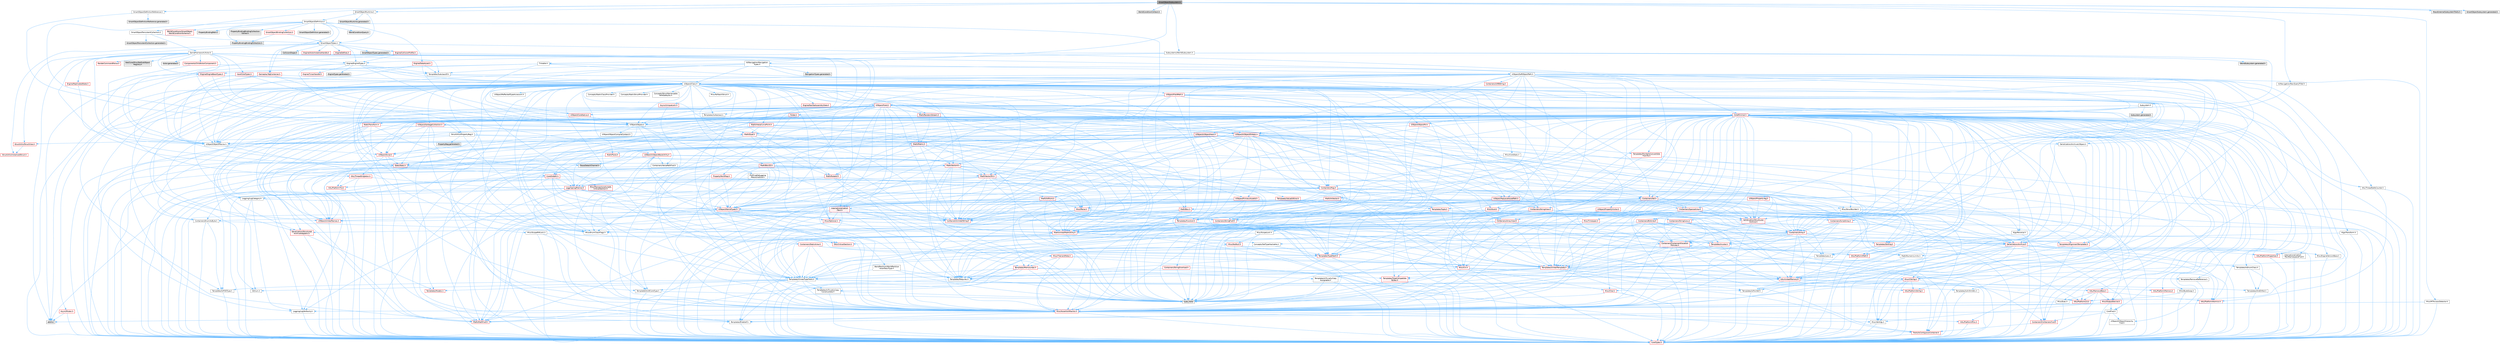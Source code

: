digraph "SmartObjectSubsystem.h"
{
 // INTERACTIVE_SVG=YES
 // LATEX_PDF_SIZE
  bgcolor="transparent";
  edge [fontname=Helvetica,fontsize=10,labelfontname=Helvetica,labelfontsize=10];
  node [fontname=Helvetica,fontsize=10,shape=box,height=0.2,width=0.4];
  Node1 [id="Node000001",label="SmartObjectSubsystem.h",height=0.2,width=0.4,color="gray40", fillcolor="grey60", style="filled", fontcolor="black",tooltip=" "];
  Node1 -> Node2 [id="edge1_Node000001_Node000002",color="steelblue1",style="solid",tooltip=" "];
  Node2 [id="Node000002",label="SmartObjectDefinitionReference.h",height=0.2,width=0.4,color="grey40", fillcolor="white", style="filled",URL="$dc/def/SmartObjectDefinitionReference_8h.html",tooltip=" "];
  Node2 -> Node3 [id="edge2_Node000002_Node000003",color="steelblue1",style="solid",tooltip=" "];
  Node3 [id="Node000003",label="StructUtils/PropertyBag.h",height=0.2,width=0.4,color="grey40", fillcolor="white", style="filled",URL="$de/d60/StructUtils_2PropertyBag_8h.html",tooltip=" "];
  Node3 -> Node4 [id="edge3_Node000003_Node000004",color="steelblue1",style="solid",tooltip=" "];
  Node4 [id="Node000004",label="Misc/TVariantMeta.h",height=0.2,width=0.4,color="red", fillcolor="#FFF0F0", style="filled",URL="$d0/d34/TVariantMeta_8h.html",tooltip=" "];
  Node4 -> Node5 [id="edge4_Node000004_Node000005",color="steelblue1",style="solid",tooltip=" "];
  Node5 [id="Node000005",label="Templates/MemoryOps.h",height=0.2,width=0.4,color="red", fillcolor="#FFF0F0", style="filled",URL="$db/dea/MemoryOps_8h.html",tooltip=" "];
  Node5 -> Node6 [id="edge5_Node000005_Node000006",color="steelblue1",style="solid",tooltip=" "];
  Node6 [id="Node000006",label="CoreTypes.h",height=0.2,width=0.4,color="red", fillcolor="#FFF0F0", style="filled",URL="$dc/dec/CoreTypes_8h.html",tooltip=" "];
  Node5 -> Node20 [id="edge6_Node000005_Node000020",color="steelblue1",style="solid",tooltip=" "];
  Node20 [id="Node000020",label="HAL/UnrealMemory.h",height=0.2,width=0.4,color="red", fillcolor="#FFF0F0", style="filled",URL="$d9/d96/UnrealMemory_8h.html",tooltip=" "];
  Node20 -> Node6 [id="edge7_Node000020_Node000006",color="steelblue1",style="solid",tooltip=" "];
  Node20 -> Node33 [id="edge8_Node000020_Node000033",color="steelblue1",style="solid",tooltip=" "];
  Node33 [id="Node000033",label="HAL/MemoryBase.h",height=0.2,width=0.4,color="red", fillcolor="#FFF0F0", style="filled",URL="$d6/d9f/MemoryBase_8h.html",tooltip=" "];
  Node33 -> Node6 [id="edge9_Node000033_Node000006",color="steelblue1",style="solid",tooltip=" "];
  Node33 -> Node34 [id="edge10_Node000033_Node000034",color="steelblue1",style="solid",tooltip=" "];
  Node34 [id="Node000034",label="HAL/PlatformAtomics.h",height=0.2,width=0.4,color="red", fillcolor="#FFF0F0", style="filled",URL="$d3/d36/PlatformAtomics_8h.html",tooltip=" "];
  Node34 -> Node6 [id="edge11_Node000034_Node000006",color="steelblue1",style="solid",tooltip=" "];
  Node33 -> Node37 [id="edge12_Node000033_Node000037",color="steelblue1",style="solid",tooltip=" "];
  Node37 [id="Node000037",label="HAL/PlatformCrt.h",height=0.2,width=0.4,color="red", fillcolor="#FFF0F0", style="filled",URL="$d8/d75/PlatformCrt_8h.html",tooltip=" "];
  Node33 -> Node45 [id="edge13_Node000033_Node000045",color="steelblue1",style="solid",tooltip=" "];
  Node45 [id="Node000045",label="Misc/Exec.h",height=0.2,width=0.4,color="grey40", fillcolor="white", style="filled",URL="$de/ddb/Exec_8h.html",tooltip=" "];
  Node45 -> Node6 [id="edge14_Node000045_Node000006",color="steelblue1",style="solid",tooltip=" "];
  Node45 -> Node46 [id="edge15_Node000045_Node000046",color="steelblue1",style="solid",tooltip=" "];
  Node46 [id="Node000046",label="Misc/AssertionMacros.h",height=0.2,width=0.4,color="red", fillcolor="#FFF0F0", style="filled",URL="$d0/dfa/AssertionMacros_8h.html",tooltip=" "];
  Node46 -> Node6 [id="edge16_Node000046_Node000006",color="steelblue1",style="solid",tooltip=" "];
  Node46 -> Node47 [id="edge17_Node000046_Node000047",color="steelblue1",style="solid",tooltip=" "];
  Node47 [id="Node000047",label="HAL/PlatformMisc.h",height=0.2,width=0.4,color="red", fillcolor="#FFF0F0", style="filled",URL="$d0/df5/PlatformMisc_8h.html",tooltip=" "];
  Node47 -> Node6 [id="edge18_Node000047_Node000006",color="steelblue1",style="solid",tooltip=" "];
  Node46 -> Node63 [id="edge19_Node000046_Node000063",color="steelblue1",style="solid",tooltip=" "];
  Node63 [id="Node000063",label="Templates/EnableIf.h",height=0.2,width=0.4,color="grey40", fillcolor="white", style="filled",URL="$d7/d60/EnableIf_8h.html",tooltip=" "];
  Node63 -> Node6 [id="edge20_Node000063_Node000006",color="steelblue1",style="solid",tooltip=" "];
  Node46 -> Node69 [id="edge21_Node000046_Node000069",color="steelblue1",style="solid",tooltip=" "];
  Node69 [id="Node000069",label="Misc/VarArgs.h",height=0.2,width=0.4,color="grey40", fillcolor="white", style="filled",URL="$d5/d6f/VarArgs_8h.html",tooltip=" "];
  Node69 -> Node6 [id="edge22_Node000069_Node000006",color="steelblue1",style="solid",tooltip=" "];
  Node46 -> Node76 [id="edge23_Node000046_Node000076",color="steelblue1",style="solid",tooltip=" "];
  Node76 [id="Node000076",label="atomic",height=0.2,width=0.4,color="grey60", fillcolor="#E0E0E0", style="filled",tooltip=" "];
  Node33 -> Node77 [id="edge24_Node000033_Node000077",color="steelblue1",style="solid",tooltip=" "];
  Node77 [id="Node000077",label="Misc/OutputDevice.h",height=0.2,width=0.4,color="red", fillcolor="#FFF0F0", style="filled",URL="$d7/d32/OutputDevice_8h.html",tooltip=" "];
  Node77 -> Node22 [id="edge25_Node000077_Node000022",color="steelblue1",style="solid",tooltip=" "];
  Node22 [id="Node000022",label="CoreFwd.h",height=0.2,width=0.4,color="grey40", fillcolor="white", style="filled",URL="$d1/d1e/CoreFwd_8h.html",tooltip=" "];
  Node22 -> Node6 [id="edge26_Node000022_Node000006",color="steelblue1",style="solid",tooltip=" "];
  Node22 -> Node23 [id="edge27_Node000022_Node000023",color="steelblue1",style="solid",tooltip=" "];
  Node23 [id="Node000023",label="Containers/ContainersFwd.h",height=0.2,width=0.4,color="red", fillcolor="#FFF0F0", style="filled",URL="$d4/d0a/ContainersFwd_8h.html",tooltip=" "];
  Node23 -> Node6 [id="edge28_Node000023_Node000006",color="steelblue1",style="solid",tooltip=" "];
  Node23 -> Node24 [id="edge29_Node000023_Node000024",color="steelblue1",style="solid",tooltip=" "];
  Node24 [id="Node000024",label="Traits/IsContiguousContainer.h",height=0.2,width=0.4,color="red", fillcolor="#FFF0F0", style="filled",URL="$d5/d3c/IsContiguousContainer_8h.html",tooltip=" "];
  Node24 -> Node6 [id="edge30_Node000024_Node000006",color="steelblue1",style="solid",tooltip=" "];
  Node22 -> Node27 [id="edge31_Node000022_Node000027",color="steelblue1",style="solid",tooltip=" "];
  Node27 [id="Node000027",label="Math/MathFwd.h",height=0.2,width=0.4,color="red", fillcolor="#FFF0F0", style="filled",URL="$d2/d10/MathFwd_8h.html",tooltip=" "];
  Node22 -> Node28 [id="edge32_Node000022_Node000028",color="steelblue1",style="solid",tooltip=" "];
  Node28 [id="Node000028",label="UObject/UObjectHierarchy\lFwd.h",height=0.2,width=0.4,color="grey40", fillcolor="white", style="filled",URL="$d3/d13/UObjectHierarchyFwd_8h.html",tooltip=" "];
  Node77 -> Node6 [id="edge33_Node000077_Node000006",color="steelblue1",style="solid",tooltip=" "];
  Node77 -> Node78 [id="edge34_Node000077_Node000078",color="steelblue1",style="solid",tooltip=" "];
  Node78 [id="Node000078",label="Logging/LogVerbosity.h",height=0.2,width=0.4,color="grey40", fillcolor="white", style="filled",URL="$d2/d8f/LogVerbosity_8h.html",tooltip=" "];
  Node78 -> Node6 [id="edge35_Node000078_Node000006",color="steelblue1",style="solid",tooltip=" "];
  Node77 -> Node69 [id="edge36_Node000077_Node000069",color="steelblue1",style="solid",tooltip=" "];
  Node20 -> Node88 [id="edge37_Node000020_Node000088",color="steelblue1",style="solid",tooltip=" "];
  Node88 [id="Node000088",label="HAL/PlatformMemory.h",height=0.2,width=0.4,color="red", fillcolor="#FFF0F0", style="filled",URL="$de/d68/PlatformMemory_8h.html",tooltip=" "];
  Node88 -> Node6 [id="edge38_Node000088_Node000006",color="steelblue1",style="solid",tooltip=" "];
  Node20 -> Node91 [id="edge39_Node000020_Node000091",color="steelblue1",style="solid",tooltip=" "];
  Node91 [id="Node000091",label="Templates/IsPointer.h",height=0.2,width=0.4,color="grey40", fillcolor="white", style="filled",URL="$d7/d05/IsPointer_8h.html",tooltip=" "];
  Node91 -> Node6 [id="edge40_Node000091_Node000006",color="steelblue1",style="solid",tooltip=" "];
  Node5 -> Node86 [id="edge41_Node000005_Node000086",color="steelblue1",style="solid",tooltip=" "];
  Node86 [id="Node000086",label="Templates/IsTriviallyCopy\lAssignable.h",height=0.2,width=0.4,color="grey40", fillcolor="white", style="filled",URL="$d2/df2/IsTriviallyCopyAssignable_8h.html",tooltip=" "];
  Node86 -> Node6 [id="edge42_Node000086_Node000006",color="steelblue1",style="solid",tooltip=" "];
  Node86 -> Node10 [id="edge43_Node000086_Node000010",color="steelblue1",style="solid",tooltip=" "];
  Node10 [id="Node000010",label="type_traits",height=0.2,width=0.4,color="grey60", fillcolor="#E0E0E0", style="filled",tooltip=" "];
  Node5 -> Node85 [id="edge44_Node000005_Node000085",color="steelblue1",style="solid",tooltip=" "];
  Node85 [id="Node000085",label="Templates/IsTriviallyCopy\lConstructible.h",height=0.2,width=0.4,color="grey40", fillcolor="white", style="filled",URL="$d3/d78/IsTriviallyCopyConstructible_8h.html",tooltip=" "];
  Node85 -> Node6 [id="edge45_Node000085_Node000006",color="steelblue1",style="solid",tooltip=" "];
  Node85 -> Node10 [id="edge46_Node000085_Node000010",color="steelblue1",style="solid",tooltip=" "];
  Node5 -> Node71 [id="edge47_Node000005_Node000071",color="steelblue1",style="solid",tooltip=" "];
  Node71 [id="Node000071",label="Templates/Requires.h",height=0.2,width=0.4,color="grey40", fillcolor="white", style="filled",URL="$dc/d96/Requires_8h.html",tooltip=" "];
  Node71 -> Node63 [id="edge48_Node000071_Node000063",color="steelblue1",style="solid",tooltip=" "];
  Node71 -> Node10 [id="edge49_Node000071_Node000010",color="steelblue1",style="solid",tooltip=" "];
  Node5 -> Node92 [id="edge50_Node000005_Node000092",color="steelblue1",style="solid",tooltip=" "];
  Node92 [id="Node000092",label="Templates/UnrealTypeTraits.h",height=0.2,width=0.4,color="grey40", fillcolor="white", style="filled",URL="$d2/d2d/UnrealTypeTraits_8h.html",tooltip=" "];
  Node92 -> Node6 [id="edge51_Node000092_Node000006",color="steelblue1",style="solid",tooltip=" "];
  Node92 -> Node91 [id="edge52_Node000092_Node000091",color="steelblue1",style="solid",tooltip=" "];
  Node92 -> Node46 [id="edge53_Node000092_Node000046",color="steelblue1",style="solid",tooltip=" "];
  Node92 -> Node84 [id="edge54_Node000092_Node000084",color="steelblue1",style="solid",tooltip=" "];
  Node84 [id="Node000084",label="Templates/AndOrNot.h",height=0.2,width=0.4,color="grey40", fillcolor="white", style="filled",URL="$db/d0a/AndOrNot_8h.html",tooltip=" "];
  Node84 -> Node6 [id="edge55_Node000084_Node000006",color="steelblue1",style="solid",tooltip=" "];
  Node92 -> Node63 [id="edge56_Node000092_Node000063",color="steelblue1",style="solid",tooltip=" "];
  Node92 -> Node93 [id="edge57_Node000092_Node000093",color="steelblue1",style="solid",tooltip=" "];
  Node93 [id="Node000093",label="Templates/IsArithmetic.h",height=0.2,width=0.4,color="grey40", fillcolor="white", style="filled",URL="$d2/d5d/IsArithmetic_8h.html",tooltip=" "];
  Node93 -> Node6 [id="edge58_Node000093_Node000006",color="steelblue1",style="solid",tooltip=" "];
  Node92 -> Node66 [id="edge59_Node000092_Node000066",color="steelblue1",style="solid",tooltip=" "];
  Node66 [id="Node000066",label="IsEnum.h",height=0.2,width=0.4,color="grey40", fillcolor="white", style="filled",URL="$d4/de5/IsEnum_8h.html",tooltip=" "];
  Node92 -> Node94 [id="edge60_Node000092_Node000094",color="steelblue1",style="solid",tooltip=" "];
  Node94 [id="Node000094",label="Templates/Models.h",height=0.2,width=0.4,color="red", fillcolor="#FFF0F0", style="filled",URL="$d3/d0c/Models_8h.html",tooltip=" "];
  Node92 -> Node95 [id="edge61_Node000092_Node000095",color="steelblue1",style="solid",tooltip=" "];
  Node95 [id="Node000095",label="Templates/IsPODType.h",height=0.2,width=0.4,color="grey40", fillcolor="white", style="filled",URL="$d7/db1/IsPODType_8h.html",tooltip=" "];
  Node95 -> Node6 [id="edge62_Node000095_Node000006",color="steelblue1",style="solid",tooltip=" "];
  Node92 -> Node96 [id="edge63_Node000092_Node000096",color="steelblue1",style="solid",tooltip=" "];
  Node96 [id="Node000096",label="Templates/IsUECoreType.h",height=0.2,width=0.4,color="grey40", fillcolor="white", style="filled",URL="$d1/db8/IsUECoreType_8h.html",tooltip=" "];
  Node96 -> Node6 [id="edge64_Node000096_Node000006",color="steelblue1",style="solid",tooltip=" "];
  Node96 -> Node10 [id="edge65_Node000096_Node000010",color="steelblue1",style="solid",tooltip=" "];
  Node92 -> Node85 [id="edge66_Node000092_Node000085",color="steelblue1",style="solid",tooltip=" "];
  Node5 -> Node10 [id="edge67_Node000005_Node000010",color="steelblue1",style="solid",tooltip=" "];
  Node4 -> Node98 [id="edge68_Node000004_Node000098",color="steelblue1",style="solid",tooltip=" "];
  Node98 [id="Node000098",label="Templates/TypeCompatible\lBytes.h",height=0.2,width=0.4,color="red", fillcolor="#FFF0F0", style="filled",URL="$df/d0a/TypeCompatibleBytes_8h.html",tooltip=" "];
  Node98 -> Node6 [id="edge69_Node000098_Node000006",color="steelblue1",style="solid",tooltip=" "];
  Node98 -> Node10 [id="edge70_Node000098_Node000010",color="steelblue1",style="solid",tooltip=" "];
  Node4 -> Node99 [id="edge71_Node000004_Node000099",color="steelblue1",style="solid",tooltip=" "];
  Node99 [id="Node000099",label="Templates/UnrealTemplate.h",height=0.2,width=0.4,color="red", fillcolor="#FFF0F0", style="filled",URL="$d4/d24/UnrealTemplate_8h.html",tooltip=" "];
  Node99 -> Node6 [id="edge72_Node000099_Node000006",color="steelblue1",style="solid",tooltip=" "];
  Node99 -> Node91 [id="edge73_Node000099_Node000091",color="steelblue1",style="solid",tooltip=" "];
  Node99 -> Node20 [id="edge74_Node000099_Node000020",color="steelblue1",style="solid",tooltip=" "];
  Node99 -> Node92 [id="edge75_Node000099_Node000092",color="steelblue1",style="solid",tooltip=" "];
  Node99 -> Node102 [id="edge76_Node000099_Node000102",color="steelblue1",style="solid",tooltip=" "];
  Node102 [id="Node000102",label="Templates/RemoveReference.h",height=0.2,width=0.4,color="grey40", fillcolor="white", style="filled",URL="$da/dbe/RemoveReference_8h.html",tooltip=" "];
  Node102 -> Node6 [id="edge77_Node000102_Node000006",color="steelblue1",style="solid",tooltip=" "];
  Node99 -> Node71 [id="edge78_Node000099_Node000071",color="steelblue1",style="solid",tooltip=" "];
  Node99 -> Node98 [id="edge79_Node000099_Node000098",color="steelblue1",style="solid",tooltip=" "];
  Node99 -> Node24 [id="edge80_Node000099_Node000024",color="steelblue1",style="solid",tooltip=" "];
  Node99 -> Node10 [id="edge81_Node000099_Node000010",color="steelblue1",style="solid",tooltip=" "];
  Node4 -> Node92 [id="edge82_Node000004_Node000092",color="steelblue1",style="solid",tooltip=" "];
  Node4 -> Node46 [id="edge83_Node000004_Node000046",color="steelblue1",style="solid",tooltip=" "];
  Node3 -> Node105 [id="edge84_Node000003_Node000105",color="steelblue1",style="solid",tooltip=" "];
  Node105 [id="Node000105",label="StructUtils/StructView.h",height=0.2,width=0.4,color="red", fillcolor="#FFF0F0", style="filled",URL="$d6/d2a/StructUtils_2StructView_8h.html",tooltip=" "];
  Node105 -> Node106 [id="edge85_Node000105_Node000106",color="steelblue1",style="solid",tooltip=" "];
  Node106 [id="Node000106",label="StructUtils/InstancedStruct.h",height=0.2,width=0.4,color="red", fillcolor="#FFF0F0", style="filled",URL="$d6/dc6/StructUtils_2InstancedStruct_8h.html",tooltip=" "];
  Node3 -> Node430 [id="edge86_Node000003_Node000430",color="steelblue1",style="solid",tooltip=" "];
  Node430 [id="Node000430",label="Templates/ValueOrError.h",height=0.2,width=0.4,color="red", fillcolor="#FFF0F0", style="filled",URL="$d5/dd1/ValueOrError_8h.html",tooltip=" "];
  Node430 -> Node6 [id="edge87_Node000430_Node000006",color="steelblue1",style="solid",tooltip=" "];
  Node430 -> Node186 [id="edge88_Node000430_Node000186",color="steelblue1",style="solid",tooltip=" "];
  Node186 [id="Node000186",label="Misc/Optional.h",height=0.2,width=0.4,color="red", fillcolor="#FFF0F0", style="filled",URL="$d2/dae/Optional_8h.html",tooltip=" "];
  Node186 -> Node6 [id="edge89_Node000186_Node000006",color="steelblue1",style="solid",tooltip=" "];
  Node186 -> Node46 [id="edge90_Node000186_Node000046",color="steelblue1",style="solid",tooltip=" "];
  Node186 -> Node5 [id="edge91_Node000186_Node000005",color="steelblue1",style="solid",tooltip=" "];
  Node186 -> Node99 [id="edge92_Node000186_Node000099",color="steelblue1",style="solid",tooltip=" "];
  Node186 -> Node138 [id="edge93_Node000186_Node000138",color="steelblue1",style="solid",tooltip=" "];
  Node138 [id="Node000138",label="Serialization/Archive.h",height=0.2,width=0.4,color="red", fillcolor="#FFF0F0", style="filled",URL="$d7/d3b/Archive_8h.html",tooltip=" "];
  Node138 -> Node22 [id="edge94_Node000138_Node000022",color="steelblue1",style="solid",tooltip=" "];
  Node138 -> Node6 [id="edge95_Node000138_Node000006",color="steelblue1",style="solid",tooltip=" "];
  Node138 -> Node139 [id="edge96_Node000138_Node000139",color="steelblue1",style="solid",tooltip=" "];
  Node139 [id="Node000139",label="HAL/PlatformProperties.h",height=0.2,width=0.4,color="red", fillcolor="#FFF0F0", style="filled",URL="$d9/db0/PlatformProperties_8h.html",tooltip=" "];
  Node139 -> Node6 [id="edge97_Node000139_Node000006",color="steelblue1",style="solid",tooltip=" "];
  Node138 -> Node142 [id="edge98_Node000138_Node000142",color="steelblue1",style="solid",tooltip=" "];
  Node142 [id="Node000142",label="Internationalization\l/TextNamespaceFwd.h",height=0.2,width=0.4,color="grey40", fillcolor="white", style="filled",URL="$d8/d97/TextNamespaceFwd_8h.html",tooltip=" "];
  Node142 -> Node6 [id="edge99_Node000142_Node000006",color="steelblue1",style="solid",tooltip=" "];
  Node138 -> Node27 [id="edge100_Node000138_Node000027",color="steelblue1",style="solid",tooltip=" "];
  Node138 -> Node46 [id="edge101_Node000138_Node000046",color="steelblue1",style="solid",tooltip=" "];
  Node138 -> Node143 [id="edge102_Node000138_Node000143",color="steelblue1",style="solid",tooltip=" "];
  Node143 [id="Node000143",label="Misc/EngineVersionBase.h",height=0.2,width=0.4,color="grey40", fillcolor="white", style="filled",URL="$d5/d2b/EngineVersionBase_8h.html",tooltip=" "];
  Node143 -> Node6 [id="edge103_Node000143_Node000006",color="steelblue1",style="solid",tooltip=" "];
  Node138 -> Node69 [id="edge104_Node000138_Node000069",color="steelblue1",style="solid",tooltip=" "];
  Node138 -> Node63 [id="edge105_Node000138_Node000063",color="steelblue1",style="solid",tooltip=" "];
  Node138 -> Node146 [id="edge106_Node000138_Node000146",color="steelblue1",style="solid",tooltip=" "];
  Node146 [id="Node000146",label="Templates/IsEnumClass.h",height=0.2,width=0.4,color="grey40", fillcolor="white", style="filled",URL="$d7/d15/IsEnumClass_8h.html",tooltip=" "];
  Node146 -> Node6 [id="edge107_Node000146_Node000006",color="steelblue1",style="solid",tooltip=" "];
  Node146 -> Node84 [id="edge108_Node000146_Node000084",color="steelblue1",style="solid",tooltip=" "];
  Node138 -> Node99 [id="edge109_Node000138_Node000099",color="steelblue1",style="solid",tooltip=" "];
  Node430 -> Node202 [id="edge110_Node000430_Node000202",color="steelblue1",style="solid",tooltip=" "];
  Node202 [id="Node000202",label="Templates/Tuple.h",height=0.2,width=0.4,color="red", fillcolor="#FFF0F0", style="filled",URL="$d2/d4f/Tuple_8h.html",tooltip=" "];
  Node202 -> Node6 [id="edge111_Node000202_Node000006",color="steelblue1",style="solid",tooltip=" "];
  Node202 -> Node99 [id="edge112_Node000202_Node000099",color="steelblue1",style="solid",tooltip=" "];
  Node202 -> Node155 [id="edge113_Node000202_Node000155",color="steelblue1",style="solid",tooltip=" "];
  Node155 [id="Node000155",label="Templates/Invoke.h",height=0.2,width=0.4,color="red", fillcolor="#FFF0F0", style="filled",URL="$d7/deb/Invoke_8h.html",tooltip=" "];
  Node155 -> Node6 [id="edge114_Node000155_Node000006",color="steelblue1",style="solid",tooltip=" "];
  Node155 -> Node99 [id="edge115_Node000155_Node000099",color="steelblue1",style="solid",tooltip=" "];
  Node155 -> Node10 [id="edge116_Node000155_Node000010",color="steelblue1",style="solid",tooltip=" "];
  Node202 -> Node179 [id="edge117_Node000202_Node000179",color="steelblue1",style="solid",tooltip=" "];
  Node179 [id="Node000179",label="Serialization/Structured\lArchive.h",height=0.2,width=0.4,color="red", fillcolor="#FFF0F0", style="filled",URL="$d9/d1e/StructuredArchive_8h.html",tooltip=" "];
  Node179 -> Node120 [id="edge118_Node000179_Node000120",color="steelblue1",style="solid",tooltip=" "];
  Node120 [id="Node000120",label="Containers/Array.h",height=0.2,width=0.4,color="red", fillcolor="#FFF0F0", style="filled",URL="$df/dd0/Array_8h.html",tooltip=" "];
  Node120 -> Node6 [id="edge119_Node000120_Node000006",color="steelblue1",style="solid",tooltip=" "];
  Node120 -> Node46 [id="edge120_Node000120_Node000046",color="steelblue1",style="solid",tooltip=" "];
  Node120 -> Node20 [id="edge121_Node000120_Node000020",color="steelblue1",style="solid",tooltip=" "];
  Node120 -> Node92 [id="edge122_Node000120_Node000092",color="steelblue1",style="solid",tooltip=" "];
  Node120 -> Node99 [id="edge123_Node000120_Node000099",color="steelblue1",style="solid",tooltip=" "];
  Node120 -> Node126 [id="edge124_Node000120_Node000126",color="steelblue1",style="solid",tooltip=" "];
  Node126 [id="Node000126",label="Containers/ContainerAllocation\lPolicies.h",height=0.2,width=0.4,color="red", fillcolor="#FFF0F0", style="filled",URL="$d7/dff/ContainerAllocationPolicies_8h.html",tooltip=" "];
  Node126 -> Node6 [id="edge125_Node000126_Node000006",color="steelblue1",style="solid",tooltip=" "];
  Node126 -> Node126 [id="edge126_Node000126_Node000126",color="steelblue1",style="solid",tooltip=" "];
  Node126 -> Node128 [id="edge127_Node000126_Node000128",color="steelblue1",style="solid",tooltip=" "];
  Node128 [id="Node000128",label="HAL/PlatformMath.h",height=0.2,width=0.4,color="red", fillcolor="#FFF0F0", style="filled",URL="$dc/d53/PlatformMath_8h.html",tooltip=" "];
  Node128 -> Node6 [id="edge128_Node000128_Node000006",color="steelblue1",style="solid",tooltip=" "];
  Node126 -> Node20 [id="edge129_Node000126_Node000020",color="steelblue1",style="solid",tooltip=" "];
  Node126 -> Node52 [id="edge130_Node000126_Node000052",color="steelblue1",style="solid",tooltip=" "];
  Node52 [id="Node000052",label="Math/NumericLimits.h",height=0.2,width=0.4,color="grey40", fillcolor="white", style="filled",URL="$df/d1b/NumericLimits_8h.html",tooltip=" "];
  Node52 -> Node6 [id="edge131_Node000052_Node000006",color="steelblue1",style="solid",tooltip=" "];
  Node126 -> Node46 [id="edge132_Node000126_Node000046",color="steelblue1",style="solid",tooltip=" "];
  Node126 -> Node5 [id="edge133_Node000126_Node000005",color="steelblue1",style="solid",tooltip=" "];
  Node126 -> Node98 [id="edge134_Node000126_Node000098",color="steelblue1",style="solid",tooltip=" "];
  Node126 -> Node10 [id="edge135_Node000126_Node000010",color="steelblue1",style="solid",tooltip=" "];
  Node120 -> Node138 [id="edge136_Node000120_Node000138",color="steelblue1",style="solid",tooltip=" "];
  Node120 -> Node109 [id="edge137_Node000120_Node000109",color="steelblue1",style="solid",tooltip=" "];
  Node109 [id="Node000109",label="Concepts/GetTypeHashable.h",height=0.2,width=0.4,color="grey40", fillcolor="white", style="filled",URL="$d3/da2/GetTypeHashable_8h.html",tooltip=" "];
  Node109 -> Node6 [id="edge138_Node000109_Node000006",color="steelblue1",style="solid",tooltip=" "];
  Node109 -> Node110 [id="edge139_Node000109_Node000110",color="steelblue1",style="solid",tooltip=" "];
  Node110 [id="Node000110",label="Templates/TypeHash.h",height=0.2,width=0.4,color="red", fillcolor="#FFF0F0", style="filled",URL="$d1/d62/TypeHash_8h.html",tooltip=" "];
  Node110 -> Node6 [id="edge140_Node000110_Node000006",color="steelblue1",style="solid",tooltip=" "];
  Node110 -> Node71 [id="edge141_Node000110_Node000071",color="steelblue1",style="solid",tooltip=" "];
  Node110 -> Node111 [id="edge142_Node000110_Node000111",color="steelblue1",style="solid",tooltip=" "];
  Node111 [id="Node000111",label="Misc/Crc.h",height=0.2,width=0.4,color="red", fillcolor="#FFF0F0", style="filled",URL="$d4/dd2/Crc_8h.html",tooltip=" "];
  Node111 -> Node6 [id="edge143_Node000111_Node000006",color="steelblue1",style="solid",tooltip=" "];
  Node111 -> Node29 [id="edge144_Node000111_Node000029",color="steelblue1",style="solid",tooltip=" "];
  Node29 [id="Node000029",label="HAL/PlatformString.h",height=0.2,width=0.4,color="red", fillcolor="#FFF0F0", style="filled",URL="$db/db5/PlatformString_8h.html",tooltip=" "];
  Node29 -> Node6 [id="edge145_Node000029_Node000006",color="steelblue1",style="solid",tooltip=" "];
  Node111 -> Node46 [id="edge146_Node000111_Node000046",color="steelblue1",style="solid",tooltip=" "];
  Node111 -> Node112 [id="edge147_Node000111_Node000112",color="steelblue1",style="solid",tooltip=" "];
  Node112 [id="Node000112",label="Misc/CString.h",height=0.2,width=0.4,color="red", fillcolor="#FFF0F0", style="filled",URL="$d2/d49/CString_8h.html",tooltip=" "];
  Node112 -> Node6 [id="edge148_Node000112_Node000006",color="steelblue1",style="solid",tooltip=" "];
  Node112 -> Node37 [id="edge149_Node000112_Node000037",color="steelblue1",style="solid",tooltip=" "];
  Node112 -> Node29 [id="edge150_Node000112_Node000029",color="steelblue1",style="solid",tooltip=" "];
  Node112 -> Node46 [id="edge151_Node000112_Node000046",color="steelblue1",style="solid",tooltip=" "];
  Node112 -> Node113 [id="edge152_Node000112_Node000113",color="steelblue1",style="solid",tooltip=" "];
  Node113 [id="Node000113",label="Misc/Char.h",height=0.2,width=0.4,color="red", fillcolor="#FFF0F0", style="filled",URL="$d0/d58/Char_8h.html",tooltip=" "];
  Node113 -> Node6 [id="edge153_Node000113_Node000006",color="steelblue1",style="solid",tooltip=" "];
  Node113 -> Node10 [id="edge154_Node000113_Node000010",color="steelblue1",style="solid",tooltip=" "];
  Node112 -> Node69 [id="edge155_Node000112_Node000069",color="steelblue1",style="solid",tooltip=" "];
  Node111 -> Node113 [id="edge156_Node000111_Node000113",color="steelblue1",style="solid",tooltip=" "];
  Node111 -> Node92 [id="edge157_Node000111_Node000092",color="steelblue1",style="solid",tooltip=" "];
  Node110 -> Node10 [id="edge158_Node000110_Node000010",color="steelblue1",style="solid",tooltip=" "];
  Node120 -> Node155 [id="edge159_Node000120_Node000155",color="steelblue1",style="solid",tooltip=" "];
  Node120 -> Node160 [id="edge160_Node000120_Node000160",color="steelblue1",style="solid",tooltip=" "];
  Node160 [id="Node000160",label="Templates/Less.h",height=0.2,width=0.4,color="grey40", fillcolor="white", style="filled",URL="$de/dc8/Less_8h.html",tooltip=" "];
  Node160 -> Node6 [id="edge161_Node000160_Node000006",color="steelblue1",style="solid",tooltip=" "];
  Node160 -> Node99 [id="edge162_Node000160_Node000099",color="steelblue1",style="solid",tooltip=" "];
  Node120 -> Node71 [id="edge163_Node000120_Node000071",color="steelblue1",style="solid",tooltip=" "];
  Node120 -> Node167 [id="edge164_Node000120_Node000167",color="steelblue1",style="solid",tooltip=" "];
  Node167 [id="Node000167",label="Templates/Sorting.h",height=0.2,width=0.4,color="red", fillcolor="#FFF0F0", style="filled",URL="$d3/d9e/Sorting_8h.html",tooltip=" "];
  Node167 -> Node6 [id="edge165_Node000167_Node000006",color="steelblue1",style="solid",tooltip=" "];
  Node167 -> Node128 [id="edge166_Node000167_Node000128",color="steelblue1",style="solid",tooltip=" "];
  Node167 -> Node160 [id="edge167_Node000167_Node000160",color="steelblue1",style="solid",tooltip=" "];
  Node120 -> Node171 [id="edge168_Node000120_Node000171",color="steelblue1",style="solid",tooltip=" "];
  Node171 [id="Node000171",label="Templates/AlignmentTemplates.h",height=0.2,width=0.4,color="red", fillcolor="#FFF0F0", style="filled",URL="$dd/d32/AlignmentTemplates_8h.html",tooltip=" "];
  Node171 -> Node6 [id="edge169_Node000171_Node000006",color="steelblue1",style="solid",tooltip=" "];
  Node171 -> Node91 [id="edge170_Node000171_Node000091",color="steelblue1",style="solid",tooltip=" "];
  Node120 -> Node10 [id="edge171_Node000120_Node000010",color="steelblue1",style="solid",tooltip=" "];
  Node179 -> Node126 [id="edge172_Node000179_Node000126",color="steelblue1",style="solid",tooltip=" "];
  Node179 -> Node6 [id="edge173_Node000179_Node000006",color="steelblue1",style="solid",tooltip=" "];
  Node179 -> Node138 [id="edge174_Node000179_Node000138",color="steelblue1",style="solid",tooltip=" "];
  Node179 -> Node183 [id="edge175_Node000179_Node000183",color="steelblue1",style="solid",tooltip=" "];
  Node183 [id="Node000183",label="Serialization/Structured\lArchiveAdapters.h",height=0.2,width=0.4,color="red", fillcolor="#FFF0F0", style="filled",URL="$d3/de1/StructuredArchiveAdapters_8h.html",tooltip=" "];
  Node183 -> Node6 [id="edge176_Node000183_Node000006",color="steelblue1",style="solid",tooltip=" "];
  Node183 -> Node94 [id="edge177_Node000183_Node000094",color="steelblue1",style="solid",tooltip=" "];
  Node202 -> Node71 [id="edge178_Node000202_Node000071",color="steelblue1",style="solid",tooltip=" "];
  Node202 -> Node110 [id="edge179_Node000202_Node000110",color="steelblue1",style="solid",tooltip=" "];
  Node202 -> Node10 [id="edge180_Node000202_Node000010",color="steelblue1",style="solid",tooltip=" "];
  Node430 -> Node99 [id="edge181_Node000430_Node000099",color="steelblue1",style="solid",tooltip=" "];
  Node3 -> Node414 [id="edge182_Node000003_Node000414",color="steelblue1",style="solid",tooltip=" "];
  Node414 [id="Node000414",label="Containers/StaticArray.h",height=0.2,width=0.4,color="red", fillcolor="#FFF0F0", style="filled",URL="$d3/dd5/StaticArray_8h.html",tooltip=" "];
  Node414 -> Node6 [id="edge183_Node000414_Node000006",color="steelblue1",style="solid",tooltip=" "];
  Node414 -> Node46 [id="edge184_Node000414_Node000046",color="steelblue1",style="solid",tooltip=" "];
  Node414 -> Node99 [id="edge185_Node000414_Node000099",color="steelblue1",style="solid",tooltip=" "];
  Node414 -> Node92 [id="edge186_Node000414_Node000092",color="steelblue1",style="solid",tooltip=" "];
  Node414 -> Node110 [id="edge187_Node000414_Node000110",color="steelblue1",style="solid",tooltip=" "];
  Node3 -> Node338 [id="edge188_Node000003_Node000338",color="steelblue1",style="solid",tooltip=" "];
  Node338 [id="Node000338",label="UObject/ObjectMacros.h",height=0.2,width=0.4,color="grey40", fillcolor="white", style="filled",URL="$d8/d8d/ObjectMacros_8h.html",tooltip=" "];
  Node338 -> Node54 [id="edge189_Node000338_Node000054",color="steelblue1",style="solid",tooltip=" "];
  Node54 [id="Node000054",label="Misc/EnumClassFlags.h",height=0.2,width=0.4,color="grey40", fillcolor="white", style="filled",URL="$d8/de7/EnumClassFlags_8h.html",tooltip=" "];
  Node338 -> Node311 [id="edge190_Node000338_Node000311",color="steelblue1",style="solid",tooltip=" "];
  Node311 [id="Node000311",label="UObject/Script.h",height=0.2,width=0.4,color="red", fillcolor="#FFF0F0", style="filled",URL="$de/dc6/Script_8h.html",tooltip=" "];
  Node311 -> Node312 [id="edge191_Node000311_Node000312",color="steelblue1",style="solid",tooltip=" "];
  Node312 [id="Node000312",label="HAL/ThreadSingleton.h",height=0.2,width=0.4,color="red", fillcolor="#FFF0F0", style="filled",URL="$d0/dd5/ThreadSingleton_8h.html",tooltip=" "];
  Node312 -> Node6 [id="edge192_Node000312_Node000006",color="steelblue1",style="solid",tooltip=" "];
  Node312 -> Node199 [id="edge193_Node000312_Node000199",color="steelblue1",style="solid",tooltip=" "];
  Node199 [id="Node000199",label="Templates/Function.h",height=0.2,width=0.4,color="red", fillcolor="#FFF0F0", style="filled",URL="$df/df5/Function_8h.html",tooltip=" "];
  Node199 -> Node6 [id="edge194_Node000199_Node000006",color="steelblue1",style="solid",tooltip=" "];
  Node199 -> Node46 [id="edge195_Node000199_Node000046",color="steelblue1",style="solid",tooltip=" "];
  Node199 -> Node20 [id="edge196_Node000199_Node000020",color="steelblue1",style="solid",tooltip=" "];
  Node199 -> Node92 [id="edge197_Node000199_Node000092",color="steelblue1",style="solid",tooltip=" "];
  Node199 -> Node155 [id="edge198_Node000199_Node000155",color="steelblue1",style="solid",tooltip=" "];
  Node199 -> Node99 [id="edge199_Node000199_Node000099",color="steelblue1",style="solid",tooltip=" "];
  Node199 -> Node71 [id="edge200_Node000199_Node000071",color="steelblue1",style="solid",tooltip=" "];
  Node199 -> Node170 [id="edge201_Node000199_Node000170",color="steelblue1",style="solid",tooltip=" "];
  Node170 [id="Node000170",label="Math/UnrealMathUtility.h",height=0.2,width=0.4,color="red", fillcolor="#FFF0F0", style="filled",URL="$db/db8/UnrealMathUtility_8h.html",tooltip=" "];
  Node170 -> Node6 [id="edge202_Node000170_Node000006",color="steelblue1",style="solid",tooltip=" "];
  Node170 -> Node46 [id="edge203_Node000170_Node000046",color="steelblue1",style="solid",tooltip=" "];
  Node170 -> Node128 [id="edge204_Node000170_Node000128",color="steelblue1",style="solid",tooltip=" "];
  Node170 -> Node27 [id="edge205_Node000170_Node000027",color="steelblue1",style="solid",tooltip=" "];
  Node170 -> Node71 [id="edge206_Node000170_Node000071",color="steelblue1",style="solid",tooltip=" "];
  Node199 -> Node10 [id="edge207_Node000199_Node000010",color="steelblue1",style="solid",tooltip=" "];
  Node312 -> Node225 [id="edge208_Node000312_Node000225",color="steelblue1",style="solid",tooltip=" "];
  Node225 [id="Node000225",label="HAL/PlatformTLS.h",height=0.2,width=0.4,color="red", fillcolor="#FFF0F0", style="filled",URL="$d0/def/PlatformTLS_8h.html",tooltip=" "];
  Node225 -> Node6 [id="edge209_Node000225_Node000006",color="steelblue1",style="solid",tooltip=" "];
  Node311 -> Node314 [id="edge210_Node000311_Node000314",color="steelblue1",style="solid",tooltip=" "];
  Node314 [id="Node000314",label="Stats/Stats.h",height=0.2,width=0.4,color="red", fillcolor="#FFF0F0", style="filled",URL="$dc/d09/Stats_8h.html",tooltip=" "];
  Node314 -> Node224 [id="edge211_Node000314_Node000224",color="steelblue1",style="solid",tooltip=" "];
  Node224 [id="Node000224",label="CoreGlobals.h",height=0.2,width=0.4,color="red", fillcolor="#FFF0F0", style="filled",URL="$d5/d8c/CoreGlobals_8h.html",tooltip=" "];
  Node224 -> Node194 [id="edge212_Node000224_Node000194",color="steelblue1",style="solid",tooltip=" "];
  Node194 [id="Node000194",label="Containers/UnrealString.h",height=0.2,width=0.4,color="red", fillcolor="#FFF0F0", style="filled",URL="$d5/dba/UnrealString_8h.html",tooltip=" "];
  Node224 -> Node6 [id="edge213_Node000224_Node000006",color="steelblue1",style="solid",tooltip=" "];
  Node224 -> Node225 [id="edge214_Node000224_Node000225",color="steelblue1",style="solid",tooltip=" "];
  Node224 -> Node228 [id="edge215_Node000224_Node000228",color="steelblue1",style="solid",tooltip=" "];
  Node228 [id="Node000228",label="Logging/LogMacros.h",height=0.2,width=0.4,color="red", fillcolor="#FFF0F0", style="filled",URL="$d0/d16/LogMacros_8h.html",tooltip=" "];
  Node228 -> Node194 [id="edge216_Node000228_Node000194",color="steelblue1",style="solid",tooltip=" "];
  Node228 -> Node6 [id="edge217_Node000228_Node000006",color="steelblue1",style="solid",tooltip=" "];
  Node228 -> Node229 [id="edge218_Node000228_Node000229",color="steelblue1",style="solid",tooltip=" "];
  Node229 [id="Node000229",label="Logging/LogCategory.h",height=0.2,width=0.4,color="grey40", fillcolor="white", style="filled",URL="$d9/d36/LogCategory_8h.html",tooltip=" "];
  Node229 -> Node6 [id="edge219_Node000229_Node000006",color="steelblue1",style="solid",tooltip=" "];
  Node229 -> Node78 [id="edge220_Node000229_Node000078",color="steelblue1",style="solid",tooltip=" "];
  Node229 -> Node212 [id="edge221_Node000229_Node000212",color="steelblue1",style="solid",tooltip=" "];
  Node212 [id="Node000212",label="UObject/NameTypes.h",height=0.2,width=0.4,color="red", fillcolor="#FFF0F0", style="filled",URL="$d6/d35/NameTypes_8h.html",tooltip=" "];
  Node212 -> Node6 [id="edge222_Node000212_Node000006",color="steelblue1",style="solid",tooltip=" "];
  Node212 -> Node46 [id="edge223_Node000212_Node000046",color="steelblue1",style="solid",tooltip=" "];
  Node212 -> Node20 [id="edge224_Node000212_Node000020",color="steelblue1",style="solid",tooltip=" "];
  Node212 -> Node92 [id="edge225_Node000212_Node000092",color="steelblue1",style="solid",tooltip=" "];
  Node212 -> Node99 [id="edge226_Node000212_Node000099",color="steelblue1",style="solid",tooltip=" "];
  Node212 -> Node194 [id="edge227_Node000212_Node000194",color="steelblue1",style="solid",tooltip=" "];
  Node212 -> Node207 [id="edge228_Node000212_Node000207",color="steelblue1",style="solid",tooltip=" "];
  Node207 [id="Node000207",label="HAL/CriticalSection.h",height=0.2,width=0.4,color="red", fillcolor="#FFF0F0", style="filled",URL="$d6/d90/CriticalSection_8h.html",tooltip=" "];
  Node212 -> Node213 [id="edge229_Node000212_Node000213",color="steelblue1",style="solid",tooltip=" "];
  Node213 [id="Node000213",label="Containers/StringConv.h",height=0.2,width=0.4,color="red", fillcolor="#FFF0F0", style="filled",URL="$d3/ddf/StringConv_8h.html",tooltip=" "];
  Node213 -> Node6 [id="edge230_Node000213_Node000006",color="steelblue1",style="solid",tooltip=" "];
  Node213 -> Node46 [id="edge231_Node000213_Node000046",color="steelblue1",style="solid",tooltip=" "];
  Node213 -> Node126 [id="edge232_Node000213_Node000126",color="steelblue1",style="solid",tooltip=" "];
  Node213 -> Node120 [id="edge233_Node000213_Node000120",color="steelblue1",style="solid",tooltip=" "];
  Node213 -> Node112 [id="edge234_Node000213_Node000112",color="steelblue1",style="solid",tooltip=" "];
  Node213 -> Node99 [id="edge235_Node000213_Node000099",color="steelblue1",style="solid",tooltip=" "];
  Node213 -> Node92 [id="edge236_Node000213_Node000092",color="steelblue1",style="solid",tooltip=" "];
  Node213 -> Node24 [id="edge237_Node000213_Node000024",color="steelblue1",style="solid",tooltip=" "];
  Node213 -> Node10 [id="edge238_Node000213_Node000010",color="steelblue1",style="solid",tooltip=" "];
  Node212 -> Node49 [id="edge239_Node000212_Node000049",color="steelblue1",style="solid",tooltip=" "];
  Node49 [id="Node000049",label="Containers/StringFwd.h",height=0.2,width=0.4,color="red", fillcolor="#FFF0F0", style="filled",URL="$df/d37/StringFwd_8h.html",tooltip=" "];
  Node49 -> Node6 [id="edge240_Node000049_Node000006",color="steelblue1",style="solid",tooltip=" "];
  Node49 -> Node24 [id="edge241_Node000049_Node000024",color="steelblue1",style="solid",tooltip=" "];
  Node212 -> Node214 [id="edge242_Node000212_Node000214",color="steelblue1",style="solid",tooltip=" "];
  Node214 [id="Node000214",label="UObject/UnrealNames.h",height=0.2,width=0.4,color="red", fillcolor="#FFF0F0", style="filled",URL="$d8/db1/UnrealNames_8h.html",tooltip=" "];
  Node214 -> Node6 [id="edge243_Node000214_Node000006",color="steelblue1",style="solid",tooltip=" "];
  Node228 -> Node78 [id="edge244_Node000228_Node000078",color="steelblue1",style="solid",tooltip=" "];
  Node228 -> Node46 [id="edge245_Node000228_Node000046",color="steelblue1",style="solid",tooltip=" "];
  Node228 -> Node69 [id="edge246_Node000228_Node000069",color="steelblue1",style="solid",tooltip=" "];
  Node228 -> Node63 [id="edge247_Node000228_Node000063",color="steelblue1",style="solid",tooltip=" "];
  Node228 -> Node10 [id="edge248_Node000228_Node000010",color="steelblue1",style="solid",tooltip=" "];
  Node224 -> Node54 [id="edge249_Node000224_Node000054",color="steelblue1",style="solid",tooltip=" "];
  Node224 -> Node77 [id="edge250_Node000224_Node000077",color="steelblue1",style="solid",tooltip=" "];
  Node224 -> Node212 [id="edge251_Node000224_Node000212",color="steelblue1",style="solid",tooltip=" "];
  Node224 -> Node76 [id="edge252_Node000224_Node000076",color="steelblue1",style="solid",tooltip=" "];
  Node314 -> Node6 [id="edge253_Node000314_Node000006",color="steelblue1",style="solid",tooltip=" "];
  Node311 -> Node54 [id="edge254_Node000311_Node000054",color="steelblue1",style="solid",tooltip=" "];
  Node3 -> Node432 [id="edge255_Node000003_Node000432",color="steelblue1",style="solid",tooltip=" "];
  Node432 [id="Node000432",label="PropertyBag.generated.h",height=0.2,width=0.4,color="grey60", fillcolor="#E0E0E0", style="filled",tooltip=" "];
  Node2 -> Node433 [id="edge256_Node000002_Node000433",color="steelblue1",style="solid",tooltip=" "];
  Node433 [id="Node000433",label="SmartObjectDefinitionReference.generated.h",height=0.2,width=0.4,color="grey60", fillcolor="#E0E0E0", style="filled",tooltip=" "];
  Node1 -> Node434 [id="edge257_Node000001_Node000434",color="steelblue1",style="solid",tooltip=" "];
  Node434 [id="Node000434",label="SmartObjectPersistentCollection.h",height=0.2,width=0.4,color="grey40", fillcolor="white", style="filled",URL="$d4/da1/SmartObjectPersistentCollection_8h.html",tooltip=" "];
  Node434 -> Node435 [id="edge258_Node000434_Node000435",color="steelblue1",style="solid",tooltip=" "];
  Node435 [id="Node000435",label="GameFramework/Actor.h",height=0.2,width=0.4,color="grey40", fillcolor="white", style="filled",URL="$d0/d43/Actor_8h.html",tooltip=" "];
  Node435 -> Node314 [id="edge259_Node000435_Node000314",color="steelblue1",style="solid",tooltip=" "];
  Node435 -> Node338 [id="edge260_Node000435_Node000338",color="steelblue1",style="solid",tooltip=" "];
  Node435 -> Node339 [id="edge261_Node000435_Node000339",color="steelblue1",style="solid",tooltip=" "];
  Node339 [id="Node000339",label="UObject/UObjectBaseUtility.h",height=0.2,width=0.4,color="red", fillcolor="#FFF0F0", style="filled",URL="$d2/df9/UObjectBaseUtility_8h.html",tooltip=" "];
  Node339 -> Node49 [id="edge262_Node000339_Node000049",color="steelblue1",style="solid",tooltip=" "];
  Node339 -> Node194 [id="edge263_Node000339_Node000194",color="steelblue1",style="solid",tooltip=" "];
  Node339 -> Node340 [id="edge264_Node000339_Node000340",color="steelblue1",style="solid",tooltip=" "];
  Node340 [id="Node000340",label="Containers/VersePathFwd.h",height=0.2,width=0.4,color="grey40", fillcolor="white", style="filled",URL="$d0/d99/VersePathFwd_8h.html",tooltip=" "];
  Node340 -> Node6 [id="edge265_Node000340_Node000006",color="steelblue1",style="solid",tooltip=" "];
  Node340 -> Node49 [id="edge266_Node000340_Node000049",color="steelblue1",style="solid",tooltip=" "];
  Node339 -> Node128 [id="edge267_Node000339_Node000128",color="steelblue1",style="solid",tooltip=" "];
  Node339 -> Node46 [id="edge268_Node000339_Node000046",color="steelblue1",style="solid",tooltip=" "];
  Node339 -> Node54 [id="edge269_Node000339_Node000054",color="steelblue1",style="solid",tooltip=" "];
  Node339 -> Node314 [id="edge270_Node000339_Node000314",color="steelblue1",style="solid",tooltip=" "];
  Node339 -> Node60 [id="edge271_Node000339_Node000060",color="steelblue1",style="solid",tooltip=" "];
  Node60 [id="Node000060",label="Trace/Detail/Channel.h",height=0.2,width=0.4,color="grey60", fillcolor="#E0E0E0", style="filled",tooltip=" "];
  Node339 -> Node212 [id="edge272_Node000339_Node000212",color="steelblue1",style="solid",tooltip=" "];
  Node435 -> Node310 [id="edge273_Node000435_Node000310",color="steelblue1",style="solid",tooltip=" "];
  Node310 [id="Node000310",label="UObject/Object.h",height=0.2,width=0.4,color="grey40", fillcolor="white", style="filled",URL="$db/dbf/Object_8h.html",tooltip=" "];
  Node310 -> Node311 [id="edge274_Node000310_Node000311",color="steelblue1",style="solid",tooltip=" "];
  Node310 -> Node338 [id="edge275_Node000310_Node000338",color="steelblue1",style="solid",tooltip=" "];
  Node310 -> Node339 [id="edge276_Node000310_Node000339",color="steelblue1",style="solid",tooltip=" "];
  Node310 -> Node364 [id="edge277_Node000310_Node000364",color="steelblue1",style="solid",tooltip=" "];
  Node364 [id="Node000364",label="UObject/ObjectCompileContext.h",height=0.2,width=0.4,color="grey40", fillcolor="white", style="filled",URL="$d6/de9/ObjectCompileContext_8h.html",tooltip=" "];
  Node310 -> Node365 [id="edge278_Node000310_Node000365",color="steelblue1",style="solid",tooltip=" "];
  Node365 [id="Node000365",label="ProfilingDebugging\l/ResourceSize.h",height=0.2,width=0.4,color="grey40", fillcolor="white", style="filled",URL="$dd/d71/ResourceSize_8h.html",tooltip=" "];
  Node365 -> Node172 [id="edge279_Node000365_Node000172",color="steelblue1",style="solid",tooltip=" "];
  Node172 [id="Node000172",label="Containers/Map.h",height=0.2,width=0.4,color="red", fillcolor="#FFF0F0", style="filled",URL="$df/d79/Map_8h.html",tooltip=" "];
  Node172 -> Node6 [id="edge280_Node000172_Node000006",color="steelblue1",style="solid",tooltip=" "];
  Node172 -> Node173 [id="edge281_Node000172_Node000173",color="steelblue1",style="solid",tooltip=" "];
  Node173 [id="Node000173",label="Algo/Reverse.h",height=0.2,width=0.4,color="grey40", fillcolor="white", style="filled",URL="$d5/d93/Reverse_8h.html",tooltip=" "];
  Node173 -> Node6 [id="edge282_Node000173_Node000006",color="steelblue1",style="solid",tooltip=" "];
  Node173 -> Node99 [id="edge283_Node000173_Node000099",color="steelblue1",style="solid",tooltip=" "];
  Node172 -> Node174 [id="edge284_Node000172_Node000174",color="steelblue1",style="solid",tooltip=" "];
  Node174 [id="Node000174",label="Containers/Set.h",height=0.2,width=0.4,color="red", fillcolor="#FFF0F0", style="filled",URL="$d4/d45/Set_8h.html",tooltip=" "];
  Node174 -> Node126 [id="edge285_Node000174_Node000126",color="steelblue1",style="solid",tooltip=" "];
  Node174 -> Node176 [id="edge286_Node000174_Node000176",color="steelblue1",style="solid",tooltip=" "];
  Node176 [id="Node000176",label="Containers/SparseArray.h",height=0.2,width=0.4,color="red", fillcolor="#FFF0F0", style="filled",URL="$d5/dbf/SparseArray_8h.html",tooltip=" "];
  Node176 -> Node6 [id="edge287_Node000176_Node000006",color="steelblue1",style="solid",tooltip=" "];
  Node176 -> Node46 [id="edge288_Node000176_Node000046",color="steelblue1",style="solid",tooltip=" "];
  Node176 -> Node20 [id="edge289_Node000176_Node000020",color="steelblue1",style="solid",tooltip=" "];
  Node176 -> Node92 [id="edge290_Node000176_Node000092",color="steelblue1",style="solid",tooltip=" "];
  Node176 -> Node99 [id="edge291_Node000176_Node000099",color="steelblue1",style="solid",tooltip=" "];
  Node176 -> Node126 [id="edge292_Node000176_Node000126",color="steelblue1",style="solid",tooltip=" "];
  Node176 -> Node160 [id="edge293_Node000176_Node000160",color="steelblue1",style="solid",tooltip=" "];
  Node176 -> Node120 [id="edge294_Node000176_Node000120",color="steelblue1",style="solid",tooltip=" "];
  Node176 -> Node170 [id="edge295_Node000176_Node000170",color="steelblue1",style="solid",tooltip=" "];
  Node176 -> Node177 [id="edge296_Node000176_Node000177",color="steelblue1",style="solid",tooltip=" "];
  Node177 [id="Node000177",label="Containers/ScriptArray.h",height=0.2,width=0.4,color="red", fillcolor="#FFF0F0", style="filled",URL="$dc/daf/ScriptArray_8h.html",tooltip=" "];
  Node177 -> Node6 [id="edge297_Node000177_Node000006",color="steelblue1",style="solid",tooltip=" "];
  Node177 -> Node46 [id="edge298_Node000177_Node000046",color="steelblue1",style="solid",tooltip=" "];
  Node177 -> Node20 [id="edge299_Node000177_Node000020",color="steelblue1",style="solid",tooltip=" "];
  Node177 -> Node126 [id="edge300_Node000177_Node000126",color="steelblue1",style="solid",tooltip=" "];
  Node177 -> Node120 [id="edge301_Node000177_Node000120",color="steelblue1",style="solid",tooltip=" "];
  Node176 -> Node178 [id="edge302_Node000176_Node000178",color="steelblue1",style="solid",tooltip=" "];
  Node178 [id="Node000178",label="Containers/BitArray.h",height=0.2,width=0.4,color="red", fillcolor="#FFF0F0", style="filled",URL="$d1/de4/BitArray_8h.html",tooltip=" "];
  Node178 -> Node126 [id="edge303_Node000178_Node000126",color="steelblue1",style="solid",tooltip=" "];
  Node178 -> Node6 [id="edge304_Node000178_Node000006",color="steelblue1",style="solid",tooltip=" "];
  Node178 -> Node34 [id="edge305_Node000178_Node000034",color="steelblue1",style="solid",tooltip=" "];
  Node178 -> Node20 [id="edge306_Node000178_Node000020",color="steelblue1",style="solid",tooltip=" "];
  Node178 -> Node170 [id="edge307_Node000178_Node000170",color="steelblue1",style="solid",tooltip=" "];
  Node178 -> Node46 [id="edge308_Node000178_Node000046",color="steelblue1",style="solid",tooltip=" "];
  Node178 -> Node54 [id="edge309_Node000178_Node000054",color="steelblue1",style="solid",tooltip=" "];
  Node178 -> Node138 [id="edge310_Node000178_Node000138",color="steelblue1",style="solid",tooltip=" "];
  Node178 -> Node63 [id="edge311_Node000178_Node000063",color="steelblue1",style="solid",tooltip=" "];
  Node178 -> Node155 [id="edge312_Node000178_Node000155",color="steelblue1",style="solid",tooltip=" "];
  Node178 -> Node99 [id="edge313_Node000178_Node000099",color="steelblue1",style="solid",tooltip=" "];
  Node178 -> Node92 [id="edge314_Node000178_Node000092",color="steelblue1",style="solid",tooltip=" "];
  Node176 -> Node179 [id="edge315_Node000176_Node000179",color="steelblue1",style="solid",tooltip=" "];
  Node176 -> Node194 [id="edge316_Node000176_Node000194",color="steelblue1",style="solid",tooltip=" "];
  Node174 -> Node23 [id="edge317_Node000174_Node000023",color="steelblue1",style="solid",tooltip=" "];
  Node174 -> Node170 [id="edge318_Node000174_Node000170",color="steelblue1",style="solid",tooltip=" "];
  Node174 -> Node46 [id="edge319_Node000174_Node000046",color="steelblue1",style="solid",tooltip=" "];
  Node174 -> Node198 [id="edge320_Node000174_Node000198",color="steelblue1",style="solid",tooltip=" "];
  Node198 [id="Node000198",label="Misc/StructBuilder.h",height=0.2,width=0.4,color="grey40", fillcolor="white", style="filled",URL="$d9/db3/StructBuilder_8h.html",tooltip=" "];
  Node198 -> Node6 [id="edge321_Node000198_Node000006",color="steelblue1",style="solid",tooltip=" "];
  Node198 -> Node170 [id="edge322_Node000198_Node000170",color="steelblue1",style="solid",tooltip=" "];
  Node198 -> Node171 [id="edge323_Node000198_Node000171",color="steelblue1",style="solid",tooltip=" "];
  Node174 -> Node179 [id="edge324_Node000174_Node000179",color="steelblue1",style="solid",tooltip=" "];
  Node174 -> Node199 [id="edge325_Node000174_Node000199",color="steelblue1",style="solid",tooltip=" "];
  Node174 -> Node167 [id="edge326_Node000174_Node000167",color="steelblue1",style="solid",tooltip=" "];
  Node174 -> Node110 [id="edge327_Node000174_Node000110",color="steelblue1",style="solid",tooltip=" "];
  Node174 -> Node99 [id="edge328_Node000174_Node000099",color="steelblue1",style="solid",tooltip=" "];
  Node174 -> Node10 [id="edge329_Node000174_Node000010",color="steelblue1",style="solid",tooltip=" "];
  Node172 -> Node194 [id="edge330_Node000172_Node000194",color="steelblue1",style="solid",tooltip=" "];
  Node172 -> Node46 [id="edge331_Node000172_Node000046",color="steelblue1",style="solid",tooltip=" "];
  Node172 -> Node198 [id="edge332_Node000172_Node000198",color="steelblue1",style="solid",tooltip=" "];
  Node172 -> Node199 [id="edge333_Node000172_Node000199",color="steelblue1",style="solid",tooltip=" "];
  Node172 -> Node167 [id="edge334_Node000172_Node000167",color="steelblue1",style="solid",tooltip=" "];
  Node172 -> Node202 [id="edge335_Node000172_Node000202",color="steelblue1",style="solid",tooltip=" "];
  Node172 -> Node99 [id="edge336_Node000172_Node000099",color="steelblue1",style="solid",tooltip=" "];
  Node172 -> Node92 [id="edge337_Node000172_Node000092",color="steelblue1",style="solid",tooltip=" "];
  Node172 -> Node10 [id="edge338_Node000172_Node000010",color="steelblue1",style="solid",tooltip=" "];
  Node365 -> Node176 [id="edge339_Node000365_Node000176",color="steelblue1",style="solid",tooltip=" "];
  Node365 -> Node6 [id="edge340_Node000365_Node000006",color="steelblue1",style="solid",tooltip=" "];
  Node365 -> Node46 [id="edge341_Node000365_Node000046",color="steelblue1",style="solid",tooltip=" "];
  Node365 -> Node212 [id="edge342_Node000365_Node000212",color="steelblue1",style="solid",tooltip=" "];
  Node310 -> Node358 [id="edge343_Node000310_Node000358",color="steelblue1",style="solid",tooltip=" "];
  Node358 [id="Node000358",label="UObject/PrimaryAssetId.h",height=0.2,width=0.4,color="red", fillcolor="#FFF0F0", style="filled",URL="$dc/d5c/PrimaryAssetId_8h.html",tooltip=" "];
  Node358 -> Node49 [id="edge344_Node000358_Node000049",color="steelblue1",style="solid",tooltip=" "];
  Node358 -> Node194 [id="edge345_Node000358_Node000194",color="steelblue1",style="solid",tooltip=" "];
  Node358 -> Node138 [id="edge346_Node000358_Node000138",color="steelblue1",style="solid",tooltip=" "];
  Node358 -> Node179 [id="edge347_Node000358_Node000179",color="steelblue1",style="solid",tooltip=" "];
  Node358 -> Node110 [id="edge348_Node000358_Node000110",color="steelblue1",style="solid",tooltip=" "];
  Node358 -> Node212 [id="edge349_Node000358_Node000212",color="steelblue1",style="solid",tooltip=" "];
  Node358 -> Node214 [id="edge350_Node000358_Node000214",color="steelblue1",style="solid",tooltip=" "];
  Node310 -> Node340 [id="edge351_Node000310_Node000340",color="steelblue1",style="solid",tooltip=" "];
  Node435 -> Node436 [id="edge352_Node000435_Node000436",color="steelblue1",style="solid",tooltip=" "];
  Node436 [id="Node000436",label="InputCoreTypes.h",height=0.2,width=0.4,color="red", fillcolor="#FFF0F0", style="filled",URL="$de/d34/InputCoreTypes_8h.html",tooltip=" "];
  Node436 -> Node338 [id="edge353_Node000436_Node000338",color="steelblue1",style="solid",tooltip=" "];
  Node436 -> Node310 [id="edge354_Node000436_Node000310",color="steelblue1",style="solid",tooltip=" "];
  Node436 -> Node108 [id="edge355_Node000436_Node000108",color="steelblue1",style="solid",tooltip=" "];
  Node108 [id="Node000108",label="UObject/Class.h",height=0.2,width=0.4,color="grey40", fillcolor="white", style="filled",URL="$d4/d05/Class_8h.html",tooltip=" "];
  Node108 -> Node109 [id="edge356_Node000108_Node000109",color="steelblue1",style="solid",tooltip=" "];
  Node108 -> Node117 [id="edge357_Node000108_Node000117",color="steelblue1",style="solid",tooltip=" "];
  Node117 [id="Node000117",label="Concepts/StaticClassProvider.h",height=0.2,width=0.4,color="grey40", fillcolor="white", style="filled",URL="$dd/d83/StaticClassProvider_8h.html",tooltip=" "];
  Node108 -> Node118 [id="edge358_Node000108_Node000118",color="steelblue1",style="solid",tooltip=" "];
  Node118 [id="Node000118",label="Concepts/StaticStructProvider.h",height=0.2,width=0.4,color="grey40", fillcolor="white", style="filled",URL="$d5/d77/StaticStructProvider_8h.html",tooltip=" "];
  Node108 -> Node119 [id="edge359_Node000108_Node000119",color="steelblue1",style="solid",tooltip=" "];
  Node119 [id="Node000119",label="Concepts/StructSerializable\lWithDefaults.h",height=0.2,width=0.4,color="grey40", fillcolor="white", style="filled",URL="$d5/ddc/StructSerializableWithDefaults_8h.html",tooltip=" "];
  Node108 -> Node120 [id="edge360_Node000108_Node000120",color="steelblue1",style="solid",tooltip=" "];
  Node108 -> Node150 [id="edge361_Node000108_Node000150",color="steelblue1",style="solid",tooltip=" "];
  Node150 [id="Node000150",label="Containers/EnumAsByte.h",height=0.2,width=0.4,color="grey40", fillcolor="white", style="filled",URL="$d6/d9a/EnumAsByte_8h.html",tooltip=" "];
  Node150 -> Node6 [id="edge362_Node000150_Node000006",color="steelblue1",style="solid",tooltip=" "];
  Node150 -> Node95 [id="edge363_Node000150_Node000095",color="steelblue1",style="solid",tooltip=" "];
  Node150 -> Node110 [id="edge364_Node000150_Node000110",color="steelblue1",style="solid",tooltip=" "];
  Node108 -> Node172 [id="edge365_Node000108_Node000172",color="steelblue1",style="solid",tooltip=" "];
  Node108 -> Node174 [id="edge366_Node000108_Node000174",color="steelblue1",style="solid",tooltip=" "];
  Node108 -> Node49 [id="edge367_Node000108_Node000049",color="steelblue1",style="solid",tooltip=" "];
  Node108 -> Node194 [id="edge368_Node000108_Node000194",color="steelblue1",style="solid",tooltip=" "];
  Node108 -> Node6 [id="edge369_Node000108_Node000006",color="steelblue1",style="solid",tooltip=" "];
  Node108 -> Node204 [id="edge370_Node000108_Node000204",color="steelblue1",style="solid",tooltip=" "];
  Node204 [id="Node000204",label="Async/Mutex.h",height=0.2,width=0.4,color="red", fillcolor="#FFF0F0", style="filled",URL="$de/db1/Mutex_8h.html",tooltip=" "];
  Node204 -> Node6 [id="edge371_Node000204_Node000006",color="steelblue1",style="solid",tooltip=" "];
  Node204 -> Node76 [id="edge372_Node000204_Node000076",color="steelblue1",style="solid",tooltip=" "];
  Node108 -> Node206 [id="edge373_Node000108_Node000206",color="steelblue1",style="solid",tooltip=" "];
  Node206 [id="Node000206",label="Async/UniqueLock.h",height=0.2,width=0.4,color="red", fillcolor="#FFF0F0", style="filled",URL="$da/dc6/UniqueLock_8h.html",tooltip=" "];
  Node206 -> Node46 [id="edge374_Node000206_Node000046",color="steelblue1",style="solid",tooltip=" "];
  Node108 -> Node207 [id="edge375_Node000108_Node000207",color="steelblue1",style="solid",tooltip=" "];
  Node108 -> Node37 [id="edge376_Node000108_Node000037",color="steelblue1",style="solid",tooltip=" "];
  Node108 -> Node20 [id="edge377_Node000108_Node000020",color="steelblue1",style="solid",tooltip=" "];
  Node108 -> Node210 [id="edge378_Node000108_Node000210",color="steelblue1",style="solid",tooltip=" "];
  Node210 [id="Node000210",label="Internationalization\l/Text.h",height=0.2,width=0.4,color="red", fillcolor="#FFF0F0", style="filled",URL="$d6/d35/Text_8h.html",tooltip=" "];
  Node210 -> Node6 [id="edge379_Node000210_Node000006",color="steelblue1",style="solid",tooltip=" "];
  Node210 -> Node34 [id="edge380_Node000210_Node000034",color="steelblue1",style="solid",tooltip=" "];
  Node210 -> Node46 [id="edge381_Node000210_Node000046",color="steelblue1",style="solid",tooltip=" "];
  Node210 -> Node54 [id="edge382_Node000210_Node000054",color="steelblue1",style="solid",tooltip=" "];
  Node210 -> Node92 [id="edge383_Node000210_Node000092",color="steelblue1",style="solid",tooltip=" "];
  Node210 -> Node120 [id="edge384_Node000210_Node000120",color="steelblue1",style="solid",tooltip=" "];
  Node210 -> Node194 [id="edge385_Node000210_Node000194",color="steelblue1",style="solid",tooltip=" "];
  Node210 -> Node150 [id="edge386_Node000210_Node000150",color="steelblue1",style="solid",tooltip=" "];
  Node210 -> Node186 [id="edge387_Node000210_Node000186",color="steelblue1",style="solid",tooltip=" "];
  Node210 -> Node71 [id="edge388_Node000210_Node000071",color="steelblue1",style="solid",tooltip=" "];
  Node210 -> Node10 [id="edge389_Node000210_Node000010",color="steelblue1",style="solid",tooltip=" "];
  Node108 -> Node229 [id="edge390_Node000108_Node000229",color="steelblue1",style="solid",tooltip=" "];
  Node108 -> Node228 [id="edge391_Node000108_Node000228",color="steelblue1",style="solid",tooltip=" "];
  Node108 -> Node78 [id="edge392_Node000108_Node000078",color="steelblue1",style="solid",tooltip=" "];
  Node108 -> Node267 [id="edge393_Node000108_Node000267",color="steelblue1",style="solid",tooltip=" "];
  Node267 [id="Node000267",label="Math/Box2D.h",height=0.2,width=0.4,color="red", fillcolor="#FFF0F0", style="filled",URL="$d3/d1c/Box2D_8h.html",tooltip=" "];
  Node267 -> Node120 [id="edge394_Node000267_Node000120",color="steelblue1",style="solid",tooltip=" "];
  Node267 -> Node194 [id="edge395_Node000267_Node000194",color="steelblue1",style="solid",tooltip=" "];
  Node267 -> Node6 [id="edge396_Node000267_Node000006",color="steelblue1",style="solid",tooltip=" "];
  Node267 -> Node27 [id="edge397_Node000267_Node000027",color="steelblue1",style="solid",tooltip=" "];
  Node267 -> Node170 [id="edge398_Node000267_Node000170",color="steelblue1",style="solid",tooltip=" "];
  Node267 -> Node268 [id="edge399_Node000267_Node000268",color="steelblue1",style="solid",tooltip=" "];
  Node268 [id="Node000268",label="Math/Vector2D.h",height=0.2,width=0.4,color="red", fillcolor="#FFF0F0", style="filled",URL="$d3/db0/Vector2D_8h.html",tooltip=" "];
  Node268 -> Node6 [id="edge400_Node000268_Node000006",color="steelblue1",style="solid",tooltip=" "];
  Node268 -> Node27 [id="edge401_Node000268_Node000027",color="steelblue1",style="solid",tooltip=" "];
  Node268 -> Node46 [id="edge402_Node000268_Node000046",color="steelblue1",style="solid",tooltip=" "];
  Node268 -> Node111 [id="edge403_Node000268_Node000111",color="steelblue1",style="solid",tooltip=" "];
  Node268 -> Node170 [id="edge404_Node000268_Node000170",color="steelblue1",style="solid",tooltip=" "];
  Node268 -> Node194 [id="edge405_Node000268_Node000194",color="steelblue1",style="solid",tooltip=" "];
  Node268 -> Node269 [id="edge406_Node000268_Node000269",color="steelblue1",style="solid",tooltip=" "];
  Node269 [id="Node000269",label="Misc/Parse.h",height=0.2,width=0.4,color="red", fillcolor="#FFF0F0", style="filled",URL="$dc/d71/Parse_8h.html",tooltip=" "];
  Node269 -> Node49 [id="edge407_Node000269_Node000049",color="steelblue1",style="solid",tooltip=" "];
  Node269 -> Node194 [id="edge408_Node000269_Node000194",color="steelblue1",style="solid",tooltip=" "];
  Node269 -> Node6 [id="edge409_Node000269_Node000006",color="steelblue1",style="solid",tooltip=" "];
  Node269 -> Node37 [id="edge410_Node000269_Node000037",color="steelblue1",style="solid",tooltip=" "];
  Node269 -> Node54 [id="edge411_Node000269_Node000054",color="steelblue1",style="solid",tooltip=" "];
  Node269 -> Node199 [id="edge412_Node000269_Node000199",color="steelblue1",style="solid",tooltip=" "];
  Node268 -> Node274 [id="edge413_Node000268_Node000274",color="steelblue1",style="solid",tooltip=" "];
  Node274 [id="Node000274",label="Math/IntPoint.h",height=0.2,width=0.4,color="red", fillcolor="#FFF0F0", style="filled",URL="$d3/df7/IntPoint_8h.html",tooltip=" "];
  Node274 -> Node6 [id="edge414_Node000274_Node000006",color="steelblue1",style="solid",tooltip=" "];
  Node274 -> Node46 [id="edge415_Node000274_Node000046",color="steelblue1",style="solid",tooltip=" "];
  Node274 -> Node269 [id="edge416_Node000274_Node000269",color="steelblue1",style="solid",tooltip=" "];
  Node274 -> Node27 [id="edge417_Node000274_Node000027",color="steelblue1",style="solid",tooltip=" "];
  Node274 -> Node170 [id="edge418_Node000274_Node000170",color="steelblue1",style="solid",tooltip=" "];
  Node274 -> Node194 [id="edge419_Node000274_Node000194",color="steelblue1",style="solid",tooltip=" "];
  Node274 -> Node179 [id="edge420_Node000274_Node000179",color="steelblue1",style="solid",tooltip=" "];
  Node274 -> Node110 [id="edge421_Node000274_Node000110",color="steelblue1",style="solid",tooltip=" "];
  Node268 -> Node228 [id="edge422_Node000268_Node000228",color="steelblue1",style="solid",tooltip=" "];
  Node268 -> Node10 [id="edge423_Node000268_Node000010",color="steelblue1",style="solid",tooltip=" "];
  Node267 -> Node46 [id="edge424_Node000267_Node000046",color="steelblue1",style="solid",tooltip=" "];
  Node267 -> Node138 [id="edge425_Node000267_Node000138",color="steelblue1",style="solid",tooltip=" "];
  Node267 -> Node96 [id="edge426_Node000267_Node000096",color="steelblue1",style="solid",tooltip=" "];
  Node267 -> Node92 [id="edge427_Node000267_Node000092",color="steelblue1",style="solid",tooltip=" "];
  Node267 -> Node212 [id="edge428_Node000267_Node000212",color="steelblue1",style="solid",tooltip=" "];
  Node267 -> Node214 [id="edge429_Node000267_Node000214",color="steelblue1",style="solid",tooltip=" "];
  Node108 -> Node275 [id="edge430_Node000108_Node000275",color="steelblue1",style="solid",tooltip=" "];
  Node275 [id="Node000275",label="Math/InterpCurvePoint.h",height=0.2,width=0.4,color="red", fillcolor="#FFF0F0", style="filled",URL="$d7/db8/InterpCurvePoint_8h.html",tooltip=" "];
  Node275 -> Node6 [id="edge431_Node000275_Node000006",color="steelblue1",style="solid",tooltip=" "];
  Node275 -> Node20 [id="edge432_Node000275_Node000020",color="steelblue1",style="solid",tooltip=" "];
  Node275 -> Node170 [id="edge433_Node000275_Node000170",color="steelblue1",style="solid",tooltip=" "];
  Node275 -> Node268 [id="edge434_Node000275_Node000268",color="steelblue1",style="solid",tooltip=" "];
  Node275 -> Node150 [id="edge435_Node000275_Node000150",color="steelblue1",style="solid",tooltip=" "];
  Node275 -> Node283 [id="edge436_Node000275_Node000283",color="steelblue1",style="solid",tooltip=" "];
  Node283 [id="Node000283",label="Math/Quat.h",height=0.2,width=0.4,color="red", fillcolor="#FFF0F0", style="filled",URL="$d9/de9/Quat_8h.html",tooltip=" "];
  Node283 -> Node6 [id="edge437_Node000283_Node000006",color="steelblue1",style="solid",tooltip=" "];
  Node283 -> Node46 [id="edge438_Node000283_Node000046",color="steelblue1",style="solid",tooltip=" "];
  Node283 -> Node170 [id="edge439_Node000283_Node000170",color="steelblue1",style="solid",tooltip=" "];
  Node283 -> Node194 [id="edge440_Node000283_Node000194",color="steelblue1",style="solid",tooltip=" "];
  Node283 -> Node228 [id="edge441_Node000283_Node000228",color="steelblue1",style="solid",tooltip=" "];
  Node283 -> Node27 [id="edge442_Node000283_Node000027",color="steelblue1",style="solid",tooltip=" "];
  Node283 -> Node289 [id="edge443_Node000283_Node000289",color="steelblue1",style="solid",tooltip=" "];
  Node289 [id="Node000289",label="Math/Rotator.h",height=0.2,width=0.4,color="red", fillcolor="#FFF0F0", style="filled",URL="$d8/d3a/Rotator_8h.html",tooltip=" "];
  Node289 -> Node6 [id="edge444_Node000289_Node000006",color="steelblue1",style="solid",tooltip=" "];
  Node289 -> Node27 [id="edge445_Node000289_Node000027",color="steelblue1",style="solid",tooltip=" "];
  Node289 -> Node170 [id="edge446_Node000289_Node000170",color="steelblue1",style="solid",tooltip=" "];
  Node289 -> Node194 [id="edge447_Node000289_Node000194",color="steelblue1",style="solid",tooltip=" "];
  Node289 -> Node269 [id="edge448_Node000289_Node000269",color="steelblue1",style="solid",tooltip=" "];
  Node289 -> Node228 [id="edge449_Node000289_Node000228",color="steelblue1",style="solid",tooltip=" "];
  Node283 -> Node290 [id="edge450_Node000283_Node000290",color="steelblue1",style="solid",tooltip=" "];
  Node290 [id="Node000290",label="Math/Matrix.h",height=0.2,width=0.4,color="red", fillcolor="#FFF0F0", style="filled",URL="$d3/db1/Matrix_8h.html",tooltip=" "];
  Node290 -> Node6 [id="edge451_Node000290_Node000006",color="steelblue1",style="solid",tooltip=" "];
  Node290 -> Node20 [id="edge452_Node000290_Node000020",color="steelblue1",style="solid",tooltip=" "];
  Node290 -> Node170 [id="edge453_Node000290_Node000170",color="steelblue1",style="solid",tooltip=" "];
  Node290 -> Node194 [id="edge454_Node000290_Node000194",color="steelblue1",style="solid",tooltip=" "];
  Node290 -> Node27 [id="edge455_Node000290_Node000027",color="steelblue1",style="solid",tooltip=" "];
  Node290 -> Node291 [id="edge456_Node000290_Node000291",color="steelblue1",style="solid",tooltip=" "];
  Node291 [id="Node000291",label="Math/Vector4.h",height=0.2,width=0.4,color="red", fillcolor="#FFF0F0", style="filled",URL="$d7/d36/Vector4_8h.html",tooltip=" "];
  Node291 -> Node6 [id="edge457_Node000291_Node000006",color="steelblue1",style="solid",tooltip=" "];
  Node291 -> Node111 [id="edge458_Node000291_Node000111",color="steelblue1",style="solid",tooltip=" "];
  Node291 -> Node27 [id="edge459_Node000291_Node000027",color="steelblue1",style="solid",tooltip=" "];
  Node291 -> Node170 [id="edge460_Node000291_Node000170",color="steelblue1",style="solid",tooltip=" "];
  Node291 -> Node194 [id="edge461_Node000291_Node000194",color="steelblue1",style="solid",tooltip=" "];
  Node291 -> Node269 [id="edge462_Node000291_Node000269",color="steelblue1",style="solid",tooltip=" "];
  Node291 -> Node228 [id="edge463_Node000291_Node000228",color="steelblue1",style="solid",tooltip=" "];
  Node291 -> Node268 [id="edge464_Node000291_Node000268",color="steelblue1",style="solid",tooltip=" "];
  Node291 -> Node71 [id="edge465_Node000291_Node000071",color="steelblue1",style="solid",tooltip=" "];
  Node291 -> Node10 [id="edge466_Node000291_Node000010",color="steelblue1",style="solid",tooltip=" "];
  Node290 -> Node292 [id="edge467_Node000290_Node000292",color="steelblue1",style="solid",tooltip=" "];
  Node292 [id="Node000292",label="Math/Plane.h",height=0.2,width=0.4,color="red", fillcolor="#FFF0F0", style="filled",URL="$d8/d2f/Plane_8h.html",tooltip=" "];
  Node292 -> Node6 [id="edge468_Node000292_Node000006",color="steelblue1",style="solid",tooltip=" "];
  Node292 -> Node27 [id="edge469_Node000292_Node000027",color="steelblue1",style="solid",tooltip=" "];
  Node292 -> Node170 [id="edge470_Node000292_Node000170",color="steelblue1",style="solid",tooltip=" "];
  Node292 -> Node291 [id="edge471_Node000292_Node000291",color="steelblue1",style="solid",tooltip=" "];
  Node290 -> Node289 [id="edge472_Node000290_Node000289",color="steelblue1",style="solid",tooltip=" "];
  Node290 -> Node10 [id="edge473_Node000290_Node000010",color="steelblue1",style="solid",tooltip=" "];
  Node108 -> Node27 [id="edge474_Node000108_Node000027",color="steelblue1",style="solid",tooltip=" "];
  Node108 -> Node290 [id="edge475_Node000108_Node000290",color="steelblue1",style="solid",tooltip=" "];
  Node108 -> Node292 [id="edge476_Node000108_Node000292",color="steelblue1",style="solid",tooltip=" "];
  Node108 -> Node283 [id="edge477_Node000108_Node000283",color="steelblue1",style="solid",tooltip=" "];
  Node108 -> Node295 [id="edge478_Node000108_Node000295",color="steelblue1",style="solid",tooltip=" "];
  Node295 [id="Node000295",label="Math/RandomStream.h",height=0.2,width=0.4,color="red", fillcolor="#FFF0F0", style="filled",URL="$d0/de4/RandomStream_8h.html",tooltip=" "];
  Node295 -> Node6 [id="edge479_Node000295_Node000006",color="steelblue1",style="solid",tooltip=" "];
  Node295 -> Node296 [id="edge480_Node000295_Node000296",color="steelblue1",style="solid",tooltip=" "];
  Node296 [id="Node000296",label="Math/Box.h",height=0.2,width=0.4,color="red", fillcolor="#FFF0F0", style="filled",URL="$de/d0f/Box_8h.html",tooltip=" "];
  Node296 -> Node6 [id="edge481_Node000296_Node000006",color="steelblue1",style="solid",tooltip=" "];
  Node296 -> Node46 [id="edge482_Node000296_Node000046",color="steelblue1",style="solid",tooltip=" "];
  Node296 -> Node27 [id="edge483_Node000296_Node000027",color="steelblue1",style="solid",tooltip=" "];
  Node296 -> Node170 [id="edge484_Node000296_Node000170",color="steelblue1",style="solid",tooltip=" "];
  Node296 -> Node194 [id="edge485_Node000296_Node000194",color="steelblue1",style="solid",tooltip=" "];
  Node295 -> Node170 [id="edge486_Node000295_Node000170",color="steelblue1",style="solid",tooltip=" "];
  Node295 -> Node290 [id="edge487_Node000295_Node000290",color="steelblue1",style="solid",tooltip=" "];
  Node295 -> Node298 [id="edge488_Node000295_Node000298",color="steelblue1",style="solid",tooltip=" "];
  Node298 [id="Node000298",label="Math/Transform.h",height=0.2,width=0.4,color="red", fillcolor="#FFF0F0", style="filled",URL="$de/d05/Math_2Transform_8h.html",tooltip=" "];
  Node298 -> Node6 [id="edge489_Node000298_Node000006",color="steelblue1",style="solid",tooltip=" "];
  Node298 -> Node27 [id="edge490_Node000298_Node000027",color="steelblue1",style="solid",tooltip=" "];
  Node298 -> Node283 [id="edge491_Node000298_Node000283",color="steelblue1",style="solid",tooltip=" "];
  Node298 -> Node183 [id="edge492_Node000298_Node000183",color="steelblue1",style="solid",tooltip=" "];
  Node298 -> Node96 [id="edge493_Node000298_Node000096",color="steelblue1",style="solid",tooltip=" "];
  Node298 -> Node212 [id="edge494_Node000298_Node000212",color="steelblue1",style="solid",tooltip=" "];
  Node298 -> Node214 [id="edge495_Node000298_Node000214",color="steelblue1",style="solid",tooltip=" "];
  Node108 -> Node289 [id="edge496_Node000108_Node000289",color="steelblue1",style="solid",tooltip=" "];
  Node108 -> Node298 [id="edge497_Node000108_Node000298",color="steelblue1",style="solid",tooltip=" "];
  Node108 -> Node268 [id="edge498_Node000108_Node000268",color="steelblue1",style="solid",tooltip=" "];
  Node108 -> Node291 [id="edge499_Node000108_Node000291",color="steelblue1",style="solid",tooltip=" "];
  Node108 -> Node46 [id="edge500_Node000108_Node000046",color="steelblue1",style="solid",tooltip=" "];
  Node108 -> Node112 [id="edge501_Node000108_Node000112",color="steelblue1",style="solid",tooltip=" "];
  Node108 -> Node54 [id="edge502_Node000108_Node000054",color="steelblue1",style="solid",tooltip=" "];
  Node108 -> Node307 [id="edge503_Node000108_Node000307",color="steelblue1",style="solid",tooltip=" "];
  Node307 [id="Node000307",label="Misc/FallbackStruct.h",height=0.2,width=0.4,color="grey40", fillcolor="white", style="filled",URL="$df/dab/FallbackStruct_8h.html",tooltip=" "];
  Node108 -> Node272 [id="edge504_Node000108_Node000272",color="steelblue1",style="solid",tooltip=" "];
  Node272 [id="Node000272",label="Misc/Guid.h",height=0.2,width=0.4,color="red", fillcolor="#FFF0F0", style="filled",URL="$d6/d2a/Guid_8h.html",tooltip=" "];
  Node272 -> Node49 [id="edge505_Node000272_Node000049",color="steelblue1",style="solid",tooltip=" "];
  Node272 -> Node194 [id="edge506_Node000272_Node000194",color="steelblue1",style="solid",tooltip=" "];
  Node272 -> Node6 [id="edge507_Node000272_Node000006",color="steelblue1",style="solid",tooltip=" "];
  Node272 -> Node46 [id="edge508_Node000272_Node000046",color="steelblue1",style="solid",tooltip=" "];
  Node272 -> Node111 [id="edge509_Node000272_Node000111",color="steelblue1",style="solid",tooltip=" "];
  Node272 -> Node138 [id="edge510_Node000272_Node000138",color="steelblue1",style="solid",tooltip=" "];
  Node272 -> Node179 [id="edge511_Node000272_Node000179",color="steelblue1",style="solid",tooltip=" "];
  Node108 -> Node254 [id="edge512_Node000108_Node000254",color="steelblue1",style="solid",tooltip=" "];
  Node254 [id="Node000254",label="Misc/NotNull.h",height=0.2,width=0.4,color="red", fillcolor="#FFF0F0", style="filled",URL="$df/dcc/Misc_2NotNull_8h.html",tooltip=" "];
  Node254 -> Node6 [id="edge513_Node000254_Node000006",color="steelblue1",style="solid",tooltip=" "];
  Node254 -> Node71 [id="edge514_Node000254_Node000071",color="steelblue1",style="solid",tooltip=" "];
  Node254 -> Node110 [id="edge515_Node000254_Node000110",color="steelblue1",style="solid",tooltip=" "];
  Node254 -> Node10 [id="edge516_Node000254_Node000010",color="steelblue1",style="solid",tooltip=" "];
  Node108 -> Node186 [id="edge517_Node000108_Node000186",color="steelblue1",style="solid",tooltip=" "];
  Node108 -> Node308 [id="edge518_Node000108_Node000308",color="steelblue1",style="solid",tooltip=" "];
  Node308 [id="Node000308",label="Misc/ScopeRWLock.h",height=0.2,width=0.4,color="grey40", fillcolor="white", style="filled",URL="$d7/da1/ScopeRWLock_8h.html",tooltip=" "];
  Node308 -> Node6 [id="edge519_Node000308_Node000006",color="steelblue1",style="solid",tooltip=" "];
  Node308 -> Node46 [id="edge520_Node000308_Node000046",color="steelblue1",style="solid",tooltip=" "];
  Node308 -> Node207 [id="edge521_Node000308_Node000207",color="steelblue1",style="solid",tooltip=" "];
  Node108 -> Node179 [id="edge522_Node000108_Node000179",color="steelblue1",style="solid",tooltip=" "];
  Node108 -> Node183 [id="edge523_Node000108_Node000183",color="steelblue1",style="solid",tooltip=" "];
  Node108 -> Node171 [id="edge524_Node000108_Node000171",color="steelblue1",style="solid",tooltip=" "];
  Node108 -> Node63 [id="edge525_Node000108_Node000063",color="steelblue1",style="solid",tooltip=" "];
  Node108 -> Node152 [id="edge526_Node000108_Node000152",color="steelblue1",style="solid",tooltip=" "];
  Node152 [id="Node000152",label="Templates/IsAbstract.h",height=0.2,width=0.4,color="grey40", fillcolor="white", style="filled",URL="$d8/db7/IsAbstract_8h.html",tooltip=" "];
  Node108 -> Node66 [id="edge527_Node000108_Node000066",color="steelblue1",style="solid",tooltip=" "];
  Node108 -> Node95 [id="edge528_Node000108_Node000095",color="steelblue1",style="solid",tooltip=" "];
  Node108 -> Node96 [id="edge529_Node000108_Node000096",color="steelblue1",style="solid",tooltip=" "];
  Node108 -> Node94 [id="edge530_Node000108_Node000094",color="steelblue1",style="solid",tooltip=" "];
  Node108 -> Node202 [id="edge531_Node000108_Node000202",color="steelblue1",style="solid",tooltip=" "];
  Node108 -> Node98 [id="edge532_Node000108_Node000098",color="steelblue1",style="solid",tooltip=" "];
  Node108 -> Node99 [id="edge533_Node000108_Node000099",color="steelblue1",style="solid",tooltip=" "];
  Node108 -> Node92 [id="edge534_Node000108_Node000092",color="steelblue1",style="solid",tooltip=" "];
  Node108 -> Node60 [id="edge535_Node000108_Node000060",color="steelblue1",style="solid",tooltip=" "];
  Node108 -> Node309 [id="edge536_Node000108_Node000309",color="steelblue1",style="solid",tooltip=" "];
  Node309 [id="Node000309",label="UObject/CoreNative.h",height=0.2,width=0.4,color="red", fillcolor="#FFF0F0", style="filled",URL="$db/db9/CoreNative_8h.html",tooltip=" "];
  Node309 -> Node310 [id="edge537_Node000309_Node000310",color="steelblue1",style="solid",tooltip=" "];
  Node309 -> Node311 [id="edge538_Node000309_Node000311",color="steelblue1",style="solid",tooltip=" "];
  Node108 -> Node366 [id="edge539_Node000108_Node000366",color="steelblue1",style="solid",tooltip=" "];
  Node366 [id="Node000366",label="UObject/Field.h",height=0.2,width=0.4,color="red", fillcolor="#FFF0F0", style="filled",URL="$d8/db3/Field_8h.html",tooltip=" "];
  Node366 -> Node120 [id="edge540_Node000366_Node000120",color="steelblue1",style="solid",tooltip=" "];
  Node366 -> Node172 [id="edge541_Node000366_Node000172",color="steelblue1",style="solid",tooltip=" "];
  Node366 -> Node49 [id="edge542_Node000366_Node000049",color="steelblue1",style="solid",tooltip=" "];
  Node366 -> Node194 [id="edge543_Node000366_Node000194",color="steelblue1",style="solid",tooltip=" "];
  Node366 -> Node6 [id="edge544_Node000366_Node000006",color="steelblue1",style="solid",tooltip=" "];
  Node366 -> Node128 [id="edge545_Node000366_Node000128",color="steelblue1",style="solid",tooltip=" "];
  Node366 -> Node20 [id="edge546_Node000366_Node000020",color="steelblue1",style="solid",tooltip=" "];
  Node366 -> Node210 [id="edge547_Node000366_Node000210",color="steelblue1",style="solid",tooltip=" "];
  Node366 -> Node295 [id="edge548_Node000366_Node000295",color="steelblue1",style="solid",tooltip=" "];
  Node366 -> Node46 [id="edge549_Node000366_Node000046",color="steelblue1",style="solid",tooltip=" "];
  Node366 -> Node112 [id="edge550_Node000366_Node000112",color="steelblue1",style="solid",tooltip=" "];
  Node366 -> Node54 [id="edge551_Node000366_Node000054",color="steelblue1",style="solid",tooltip=" "];
  Node366 -> Node272 [id="edge552_Node000366_Node000272",color="steelblue1",style="solid",tooltip=" "];
  Node366 -> Node186 [id="edge553_Node000366_Node000186",color="steelblue1",style="solid",tooltip=" "];
  Node366 -> Node138 [id="edge554_Node000366_Node000138",color="steelblue1",style="solid",tooltip=" "];
  Node366 -> Node179 [id="edge555_Node000366_Node000179",color="steelblue1",style="solid",tooltip=" "];
  Node366 -> Node183 [id="edge556_Node000366_Node000183",color="steelblue1",style="solid",tooltip=" "];
  Node366 -> Node63 [id="edge557_Node000366_Node000063",color="steelblue1",style="solid",tooltip=" "];
  Node366 -> Node152 [id="edge558_Node000366_Node000152",color="steelblue1",style="solid",tooltip=" "];
  Node366 -> Node66 [id="edge559_Node000366_Node000066",color="steelblue1",style="solid",tooltip=" "];
  Node366 -> Node71 [id="edge560_Node000366_Node000071",color="steelblue1",style="solid",tooltip=" "];
  Node366 -> Node110 [id="edge561_Node000366_Node000110",color="steelblue1",style="solid",tooltip=" "];
  Node366 -> Node99 [id="edge562_Node000366_Node000099",color="steelblue1",style="solid",tooltip=" "];
  Node366 -> Node92 [id="edge563_Node000366_Node000092",color="steelblue1",style="solid",tooltip=" "];
  Node366 -> Node309 [id="edge564_Node000366_Node000309",color="steelblue1",style="solid",tooltip=" "];
  Node366 -> Node368 [id="edge565_Node000366_Node000368",color="steelblue1",style="solid",tooltip=" "];
  Node368 [id="Node000368",label="UObject/GarbageCollection.h",height=0.2,width=0.4,color="red", fillcolor="#FFF0F0", style="filled",URL="$d1/d85/GarbageCollection_8h.html",tooltip=" "];
  Node368 -> Node194 [id="edge566_Node000368_Node000194",color="steelblue1",style="solid",tooltip=" "];
  Node368 -> Node6 [id="edge567_Node000368_Node000006",color="steelblue1",style="solid",tooltip=" "];
  Node368 -> Node228 [id="edge568_Node000368_Node000228",color="steelblue1",style="solid",tooltip=" "];
  Node368 -> Node46 [id="edge569_Node000368_Node000046",color="steelblue1",style="solid",tooltip=" "];
  Node368 -> Node314 [id="edge570_Node000368_Node000314",color="steelblue1",style="solid",tooltip=" "];
  Node368 -> Node345 [id="edge571_Node000368_Node000345",color="steelblue1",style="solid",tooltip=" "];
  Node345 [id="Node000345",label="UObject/UObjectGlobals.h",height=0.2,width=0.4,color="red", fillcolor="#FFF0F0", style="filled",URL="$d0/da9/UObjectGlobals_8h.html",tooltip=" "];
  Node345 -> Node120 [id="edge572_Node000345_Node000120",color="steelblue1",style="solid",tooltip=" "];
  Node345 -> Node219 [id="edge573_Node000345_Node000219",color="steelblue1",style="solid",tooltip=" "];
  Node219 [id="Node000219",label="Containers/ArrayView.h",height=0.2,width=0.4,color="red", fillcolor="#FFF0F0", style="filled",URL="$d7/df4/ArrayView_8h.html",tooltip=" "];
  Node219 -> Node6 [id="edge574_Node000219_Node000006",color="steelblue1",style="solid",tooltip=" "];
  Node219 -> Node23 [id="edge575_Node000219_Node000023",color="steelblue1",style="solid",tooltip=" "];
  Node219 -> Node46 [id="edge576_Node000219_Node000046",color="steelblue1",style="solid",tooltip=" "];
  Node219 -> Node155 [id="edge577_Node000219_Node000155",color="steelblue1",style="solid",tooltip=" "];
  Node219 -> Node92 [id="edge578_Node000219_Node000092",color="steelblue1",style="solid",tooltip=" "];
  Node219 -> Node120 [id="edge579_Node000219_Node000120",color="steelblue1",style="solid",tooltip=" "];
  Node219 -> Node170 [id="edge580_Node000219_Node000170",color="steelblue1",style="solid",tooltip=" "];
  Node219 -> Node10 [id="edge581_Node000219_Node000010",color="steelblue1",style="solid",tooltip=" "];
  Node345 -> Node126 [id="edge582_Node000345_Node000126",color="steelblue1",style="solid",tooltip=" "];
  Node345 -> Node23 [id="edge583_Node000345_Node000023",color="steelblue1",style="solid",tooltip=" "];
  Node345 -> Node172 [id="edge584_Node000345_Node000172",color="steelblue1",style="solid",tooltip=" "];
  Node345 -> Node174 [id="edge585_Node000345_Node000174",color="steelblue1",style="solid",tooltip=" "];
  Node345 -> Node176 [id="edge586_Node000345_Node000176",color="steelblue1",style="solid",tooltip=" "];
  Node345 -> Node49 [id="edge587_Node000345_Node000049",color="steelblue1",style="solid",tooltip=" "];
  Node345 -> Node217 [id="edge588_Node000345_Node000217",color="steelblue1",style="solid",tooltip=" "];
  Node217 [id="Node000217",label="Containers/StringView.h",height=0.2,width=0.4,color="red", fillcolor="#FFF0F0", style="filled",URL="$dd/dea/StringView_8h.html",tooltip=" "];
  Node217 -> Node6 [id="edge589_Node000217_Node000006",color="steelblue1",style="solid",tooltip=" "];
  Node217 -> Node49 [id="edge590_Node000217_Node000049",color="steelblue1",style="solid",tooltip=" "];
  Node217 -> Node20 [id="edge591_Node000217_Node000020",color="steelblue1",style="solid",tooltip=" "];
  Node217 -> Node52 [id="edge592_Node000217_Node000052",color="steelblue1",style="solid",tooltip=" "];
  Node217 -> Node170 [id="edge593_Node000217_Node000170",color="steelblue1",style="solid",tooltip=" "];
  Node217 -> Node111 [id="edge594_Node000217_Node000111",color="steelblue1",style="solid",tooltip=" "];
  Node217 -> Node112 [id="edge595_Node000217_Node000112",color="steelblue1",style="solid",tooltip=" "];
  Node217 -> Node71 [id="edge596_Node000217_Node000071",color="steelblue1",style="solid",tooltip=" "];
  Node217 -> Node99 [id="edge597_Node000217_Node000099",color="steelblue1",style="solid",tooltip=" "];
  Node217 -> Node24 [id="edge598_Node000217_Node000024",color="steelblue1",style="solid",tooltip=" "];
  Node217 -> Node10 [id="edge599_Node000217_Node000010",color="steelblue1",style="solid",tooltip=" "];
  Node345 -> Node194 [id="edge600_Node000345_Node000194",color="steelblue1",style="solid",tooltip=" "];
  Node345 -> Node224 [id="edge601_Node000345_Node000224",color="steelblue1",style="solid",tooltip=" "];
  Node345 -> Node6 [id="edge602_Node000345_Node000006",color="steelblue1",style="solid",tooltip=" "];
  Node345 -> Node210 [id="edge603_Node000345_Node000210",color="steelblue1",style="solid",tooltip=" "];
  Node345 -> Node228 [id="edge604_Node000345_Node000228",color="steelblue1",style="solid",tooltip=" "];
  Node345 -> Node78 [id="edge605_Node000345_Node000078",color="steelblue1",style="solid",tooltip=" "];
  Node345 -> Node46 [id="edge606_Node000345_Node000046",color="steelblue1",style="solid",tooltip=" "];
  Node345 -> Node54 [id="edge607_Node000345_Node000054",color="steelblue1",style="solid",tooltip=" "];
  Node345 -> Node349 [id="edge608_Node000345_Node000349",color="steelblue1",style="solid",tooltip=" "];
  Node349 [id="Node000349",label="Serialization/ArchiveUObject.h",height=0.2,width=0.4,color="grey40", fillcolor="white", style="filled",URL="$de/ddb/ArchiveUObject_8h.html",tooltip=" "];
  Node349 -> Node138 [id="edge609_Node000349_Node000138",color="steelblue1",style="solid",tooltip=" "];
  Node345 -> Node314 [id="edge610_Node000345_Node000314",color="steelblue1",style="solid",tooltip=" "];
  Node345 -> Node199 [id="edge611_Node000345_Node000199",color="steelblue1",style="solid",tooltip=" "];
  Node345 -> Node223 [id="edge612_Node000345_Node000223",color="steelblue1",style="solid",tooltip=" "];
  Node223 [id="Node000223",label="Templates/PointerIsConvertible\lFromTo.h",height=0.2,width=0.4,color="red", fillcolor="#FFF0F0", style="filled",URL="$d6/d65/PointerIsConvertibleFromTo_8h.html",tooltip=" "];
  Node223 -> Node6 [id="edge613_Node000223_Node000006",color="steelblue1",style="solid",tooltip=" "];
  Node223 -> Node10 [id="edge614_Node000223_Node000010",color="steelblue1",style="solid",tooltip=" "];
  Node345 -> Node99 [id="edge615_Node000345_Node000099",color="steelblue1",style="solid",tooltip=" "];
  Node345 -> Node212 [id="edge616_Node000345_Node000212",color="steelblue1",style="solid",tooltip=" "];
  Node345 -> Node338 [id="edge617_Node000345_Node000338",color="steelblue1",style="solid",tooltip=" "];
  Node345 -> Node358 [id="edge618_Node000345_Node000358",color="steelblue1",style="solid",tooltip=" "];
  Node345 -> Node311 [id="edge619_Node000345_Node000311",color="steelblue1",style="solid",tooltip=" "];
  Node345 -> Node359 [id="edge620_Node000345_Node000359",color="steelblue1",style="solid",tooltip=" "];
  Node359 [id="Node000359",label="UObject/TopLevelAssetPath.h",height=0.2,width=0.4,color="red", fillcolor="#FFF0F0", style="filled",URL="$de/dc9/TopLevelAssetPath_8h.html",tooltip=" "];
  Node359 -> Node49 [id="edge621_Node000359_Node000049",color="steelblue1",style="solid",tooltip=" "];
  Node359 -> Node217 [id="edge622_Node000359_Node000217",color="steelblue1",style="solid",tooltip=" "];
  Node359 -> Node194 [id="edge623_Node000359_Node000194",color="steelblue1",style="solid",tooltip=" "];
  Node359 -> Node6 [id="edge624_Node000359_Node000006",color="steelblue1",style="solid",tooltip=" "];
  Node359 -> Node138 [id="edge625_Node000359_Node000138",color="steelblue1",style="solid",tooltip=" "];
  Node359 -> Node179 [id="edge626_Node000359_Node000179",color="steelblue1",style="solid",tooltip=" "];
  Node359 -> Node110 [id="edge627_Node000359_Node000110",color="steelblue1",style="solid",tooltip=" "];
  Node359 -> Node212 [id="edge628_Node000359_Node000212",color="steelblue1",style="solid",tooltip=" "];
  Node359 -> Node10 [id="edge629_Node000359_Node000010",color="steelblue1",style="solid",tooltip=" "];
  Node345 -> Node214 [id="edge630_Node000345_Node000214",color="steelblue1",style="solid",tooltip=" "];
  Node368 -> Node214 [id="edge631_Node000368_Node000214",color="steelblue1",style="solid",tooltip=" "];
  Node366 -> Node212 [id="edge632_Node000366_Node000212",color="steelblue1",style="solid",tooltip=" "];
  Node366 -> Node310 [id="edge633_Node000366_Node000310",color="steelblue1",style="solid",tooltip=" "];
  Node366 -> Node338 [id="edge634_Node000366_Node000338",color="steelblue1",style="solid",tooltip=" "];
  Node366 -> Node311 [id="edge635_Node000366_Node000311",color="steelblue1",style="solid",tooltip=" "];
  Node366 -> Node345 [id="edge636_Node000366_Node000345",color="steelblue1",style="solid",tooltip=" "];
  Node366 -> Node214 [id="edge637_Node000366_Node000214",color="steelblue1",style="solid",tooltip=" "];
  Node366 -> Node10 [id="edge638_Node000366_Node000010",color="steelblue1",style="solid",tooltip=" "];
  Node108 -> Node421 [id="edge639_Node000108_Node000421",color="steelblue1",style="solid",tooltip=" "];
  Node421 [id="Node000421",label="UObject/FieldPath.h",height=0.2,width=0.4,color="red", fillcolor="#FFF0F0", style="filled",URL="$d7/d6c/FieldPath_8h.html",tooltip=" "];
  Node421 -> Node120 [id="edge640_Node000421_Node000120",color="steelblue1",style="solid",tooltip=" "];
  Node421 -> Node172 [id="edge641_Node000421_Node000172",color="steelblue1",style="solid",tooltip=" "];
  Node421 -> Node194 [id="edge642_Node000421_Node000194",color="steelblue1",style="solid",tooltip=" "];
  Node421 -> Node6 [id="edge643_Node000421_Node000006",color="steelblue1",style="solid",tooltip=" "];
  Node421 -> Node80 [id="edge644_Node000421_Node000080",color="steelblue1",style="solid",tooltip=" "];
  Node80 [id="Node000080",label="HAL/ThreadSafeCounter.h",height=0.2,width=0.4,color="grey40", fillcolor="white", style="filled",URL="$dc/dc9/ThreadSafeCounter_8h.html",tooltip=" "];
  Node80 -> Node6 [id="edge645_Node000080_Node000006",color="steelblue1",style="solid",tooltip=" "];
  Node80 -> Node34 [id="edge646_Node000080_Node000034",color="steelblue1",style="solid",tooltip=" "];
  Node421 -> Node46 [id="edge647_Node000421_Node000046",color="steelblue1",style="solid",tooltip=" "];
  Node421 -> Node71 [id="edge648_Node000421_Node000071",color="steelblue1",style="solid",tooltip=" "];
  Node421 -> Node110 [id="edge649_Node000421_Node000110",color="steelblue1",style="solid",tooltip=" "];
  Node421 -> Node99 [id="edge650_Node000421_Node000099",color="steelblue1",style="solid",tooltip=" "];
  Node421 -> Node366 [id="edge651_Node000421_Node000366",color="steelblue1",style="solid",tooltip=" "];
  Node421 -> Node212 [id="edge652_Node000421_Node000212",color="steelblue1",style="solid",tooltip=" "];
  Node421 -> Node10 [id="edge653_Node000421_Node000010",color="steelblue1",style="solid",tooltip=" "];
  Node108 -> Node368 [id="edge654_Node000108_Node000368",color="steelblue1",style="solid",tooltip=" "];
  Node108 -> Node212 [id="edge655_Node000108_Node000212",color="steelblue1",style="solid",tooltip=" "];
  Node108 -> Node310 [id="edge656_Node000108_Node000310",color="steelblue1",style="solid",tooltip=" "];
  Node108 -> Node338 [id="edge657_Node000108_Node000338",color="steelblue1",style="solid",tooltip=" "];
  Node108 -> Node422 [id="edge658_Node000108_Node000422",color="steelblue1",style="solid",tooltip=" "];
  Node422 [id="Node000422",label="UObject/PropertyTag.h",height=0.2,width=0.4,color="red", fillcolor="#FFF0F0", style="filled",URL="$d4/d43/PropertyTag_8h.html",tooltip=" "];
  Node422 -> Node6 [id="edge659_Node000422_Node000006",color="steelblue1",style="solid",tooltip=" "];
  Node422 -> Node272 [id="edge660_Node000422_Node000272",color="steelblue1",style="solid",tooltip=" "];
  Node422 -> Node179 [id="edge661_Node000422_Node000179",color="steelblue1",style="solid",tooltip=" "];
  Node422 -> Node212 [id="edge662_Node000422_Node000212",color="steelblue1",style="solid",tooltip=" "];
  Node108 -> Node424 [id="edge663_Node000108_Node000424",color="steelblue1",style="solid",tooltip=" "];
  Node424 [id="Node000424",label="UObject/PropertyVisitor.h",height=0.2,width=0.4,color="red", fillcolor="#FFF0F0", style="filled",URL="$db/df1/PropertyVisitor_8h.html",tooltip=" "];
  Node424 -> Node120 [id="edge664_Node000424_Node000120",color="steelblue1",style="solid",tooltip=" "];
  Node424 -> Node219 [id="edge665_Node000424_Node000219",color="steelblue1",style="solid",tooltip=" "];
  Node108 -> Node425 [id="edge666_Node000108_Node000425",color="steelblue1",style="solid",tooltip=" "];
  Node425 [id="Node000425",label="UObject/ReflectedTypeAccessors.h",height=0.2,width=0.4,color="grey40", fillcolor="white", style="filled",URL="$d0/d3d/ReflectedTypeAccessors_8h.html",tooltip=" "];
  Node108 -> Node311 [id="edge667_Node000108_Node000311",color="steelblue1",style="solid",tooltip=" "];
  Node108 -> Node359 [id="edge668_Node000108_Node000359",color="steelblue1",style="solid",tooltip=" "];
  Node108 -> Node345 [id="edge669_Node000108_Node000345",color="steelblue1",style="solid",tooltip=" "];
  Node108 -> Node214 [id="edge670_Node000108_Node000214",color="steelblue1",style="solid",tooltip=" "];
  Node108 -> Node361 [id="edge671_Node000108_Node000361",color="steelblue1",style="solid",tooltip=" "];
  Node361 [id="Node000361",label="UObject/ObjectPtr.h",height=0.2,width=0.4,color="red", fillcolor="#FFF0F0", style="filled",URL="$d6/d75/ObjectPtr_8h.html",tooltip=" "];
  Node361 -> Node179 [id="edge672_Node000361_Node000179",color="steelblue1",style="solid",tooltip=" "];
  Node361 -> Node345 [id="edge673_Node000361_Node000345",color="steelblue1",style="solid",tooltip=" "];
  Node361 -> Node10 [id="edge674_Node000361_Node000010",color="steelblue1",style="solid",tooltip=" "];
  Node108 -> Node10 [id="edge675_Node000108_Node000010",color="steelblue1",style="solid",tooltip=" "];
  Node108 -> Node76 [id="edge676_Node000108_Node000076",color="steelblue1",style="solid",tooltip=" "];
  Node435 -> Node71 [id="edge677_Node000435_Node000071",color="steelblue1",style="solid",tooltip=" "];
  Node435 -> Node439 [id="edge678_Node000435_Node000439",color="steelblue1",style="solid",tooltip=" "];
  Node439 [id="Node000439",label="Templates/SubclassOf.h",height=0.2,width=0.4,color="grey40", fillcolor="white", style="filled",URL="$d5/db4/SubclassOf_8h.html",tooltip=" "];
  Node439 -> Node108 [id="edge679_Node000439_Node000108",color="steelblue1",style="solid",tooltip=" "];
  Node439 -> Node10 [id="edge680_Node000439_Node000010",color="steelblue1",style="solid",tooltip=" "];
  Node435 -> Node440 [id="edge681_Node000435_Node000440",color="steelblue1",style="solid",tooltip=" "];
  Node440 [id="Node000440",label="Engine/EngineTypes.h",height=0.2,width=0.4,color="grey40", fillcolor="white", style="filled",URL="$df/dcf/EngineTypes_8h.html",tooltip=" "];
  Node440 -> Node54 [id="edge682_Node000440_Node000054",color="steelblue1",style="solid",tooltip=" "];
  Node440 -> Node338 [id="edge683_Node000440_Node000338",color="steelblue1",style="solid",tooltip=" "];
  Node440 -> Node310 [id="edge684_Node000440_Node000310",color="steelblue1",style="solid",tooltip=" "];
  Node440 -> Node108 [id="edge685_Node000440_Node000108",color="steelblue1",style="solid",tooltip=" "];
  Node440 -> Node439 [id="edge686_Node000440_Node000439",color="steelblue1",style="solid",tooltip=" "];
  Node440 -> Node441 [id="edge687_Node000440_Node000441",color="steelblue1",style="solid",tooltip=" "];
  Node441 [id="Node000441",label="Engine/TimerHandle.h",height=0.2,width=0.4,color="red", fillcolor="#FFF0F0", style="filled",URL="$d3/df1/TimerHandle_8h.html",tooltip=" "];
  Node440 -> Node443 [id="edge688_Node000440_Node000443",color="steelblue1",style="solid",tooltip=" "];
  Node443 [id="Node000443",label="Engine/NaniteAssemblyData.h",height=0.2,width=0.4,color="red", fillcolor="#FFF0F0", style="filled",URL="$d3/d5f/NaniteAssemblyData_8h.html",tooltip=" "];
  Node443 -> Node376 [id="edge689_Node000443_Node000376",color="steelblue1",style="solid",tooltip=" "];
  Node376 [id="Node000376",label="CoreMinimal.h",height=0.2,width=0.4,color="red", fillcolor="#FFF0F0", style="filled",URL="$d7/d67/CoreMinimal_8h.html",tooltip=" "];
  Node376 -> Node6 [id="edge690_Node000376_Node000006",color="steelblue1",style="solid",tooltip=" "];
  Node376 -> Node22 [id="edge691_Node000376_Node000022",color="steelblue1",style="solid",tooltip=" "];
  Node376 -> Node28 [id="edge692_Node000376_Node000028",color="steelblue1",style="solid",tooltip=" "];
  Node376 -> Node23 [id="edge693_Node000376_Node000023",color="steelblue1",style="solid",tooltip=" "];
  Node376 -> Node69 [id="edge694_Node000376_Node000069",color="steelblue1",style="solid",tooltip=" "];
  Node376 -> Node78 [id="edge695_Node000376_Node000078",color="steelblue1",style="solid",tooltip=" "];
  Node376 -> Node77 [id="edge696_Node000376_Node000077",color="steelblue1",style="solid",tooltip=" "];
  Node376 -> Node37 [id="edge697_Node000376_Node000037",color="steelblue1",style="solid",tooltip=" "];
  Node376 -> Node47 [id="edge698_Node000376_Node000047",color="steelblue1",style="solid",tooltip=" "];
  Node376 -> Node46 [id="edge699_Node000376_Node000046",color="steelblue1",style="solid",tooltip=" "];
  Node376 -> Node91 [id="edge700_Node000376_Node000091",color="steelblue1",style="solid",tooltip=" "];
  Node376 -> Node88 [id="edge701_Node000376_Node000088",color="steelblue1",style="solid",tooltip=" "];
  Node376 -> Node34 [id="edge702_Node000376_Node000034",color="steelblue1",style="solid",tooltip=" "];
  Node376 -> Node45 [id="edge703_Node000376_Node000045",color="steelblue1",style="solid",tooltip=" "];
  Node376 -> Node33 [id="edge704_Node000376_Node000033",color="steelblue1",style="solid",tooltip=" "];
  Node376 -> Node20 [id="edge705_Node000376_Node000020",color="steelblue1",style="solid",tooltip=" "];
  Node376 -> Node93 [id="edge706_Node000376_Node000093",color="steelblue1",style="solid",tooltip=" "];
  Node376 -> Node84 [id="edge707_Node000376_Node000084",color="steelblue1",style="solid",tooltip=" "];
  Node376 -> Node95 [id="edge708_Node000376_Node000095",color="steelblue1",style="solid",tooltip=" "];
  Node376 -> Node96 [id="edge709_Node000376_Node000096",color="steelblue1",style="solid",tooltip=" "];
  Node376 -> Node85 [id="edge710_Node000376_Node000085",color="steelblue1",style="solid",tooltip=" "];
  Node376 -> Node92 [id="edge711_Node000376_Node000092",color="steelblue1",style="solid",tooltip=" "];
  Node376 -> Node63 [id="edge712_Node000376_Node000063",color="steelblue1",style="solid",tooltip=" "];
  Node376 -> Node102 [id="edge713_Node000376_Node000102",color="steelblue1",style="solid",tooltip=" "];
  Node376 -> Node98 [id="edge714_Node000376_Node000098",color="steelblue1",style="solid",tooltip=" "];
  Node376 -> Node24 [id="edge715_Node000376_Node000024",color="steelblue1",style="solid",tooltip=" "];
  Node376 -> Node99 [id="edge716_Node000376_Node000099",color="steelblue1",style="solid",tooltip=" "];
  Node376 -> Node52 [id="edge717_Node000376_Node000052",color="steelblue1",style="solid",tooltip=" "];
  Node376 -> Node128 [id="edge718_Node000376_Node000128",color="steelblue1",style="solid",tooltip=" "];
  Node376 -> Node86 [id="edge719_Node000376_Node000086",color="steelblue1",style="solid",tooltip=" "];
  Node376 -> Node5 [id="edge720_Node000376_Node000005",color="steelblue1",style="solid",tooltip=" "];
  Node376 -> Node126 [id="edge721_Node000376_Node000126",color="steelblue1",style="solid",tooltip=" "];
  Node376 -> Node146 [id="edge722_Node000376_Node000146",color="steelblue1",style="solid",tooltip=" "];
  Node376 -> Node139 [id="edge723_Node000376_Node000139",color="steelblue1",style="solid",tooltip=" "];
  Node376 -> Node143 [id="edge724_Node000376_Node000143",color="steelblue1",style="solid",tooltip=" "];
  Node376 -> Node142 [id="edge725_Node000376_Node000142",color="steelblue1",style="solid",tooltip=" "];
  Node376 -> Node138 [id="edge726_Node000376_Node000138",color="steelblue1",style="solid",tooltip=" "];
  Node376 -> Node160 [id="edge727_Node000376_Node000160",color="steelblue1",style="solid",tooltip=" "];
  Node376 -> Node167 [id="edge728_Node000376_Node000167",color="steelblue1",style="solid",tooltip=" "];
  Node376 -> Node113 [id="edge729_Node000376_Node000113",color="steelblue1",style="solid",tooltip=" "];
  Node376 -> Node29 [id="edge730_Node000376_Node000029",color="steelblue1",style="solid",tooltip=" "];
  Node376 -> Node112 [id="edge731_Node000376_Node000112",color="steelblue1",style="solid",tooltip=" "];
  Node376 -> Node111 [id="edge732_Node000376_Node000111",color="steelblue1",style="solid",tooltip=" "];
  Node376 -> Node170 [id="edge733_Node000376_Node000170",color="steelblue1",style="solid",tooltip=" "];
  Node376 -> Node194 [id="edge734_Node000376_Node000194",color="steelblue1",style="solid",tooltip=" "];
  Node376 -> Node120 [id="edge735_Node000376_Node000120",color="steelblue1",style="solid",tooltip=" "];
  Node376 -> Node382 [id="edge736_Node000376_Node000382",color="steelblue1",style="solid",tooltip=" "];
  Node382 [id="Node000382",label="Misc/Timespan.h",height=0.2,width=0.4,color="red", fillcolor="#FFF0F0", style="filled",URL="$da/dd9/Timespan_8h.html",tooltip=" "];
  Node382 -> Node6 [id="edge737_Node000382_Node000006",color="steelblue1",style="solid",tooltip=" "];
  Node382 -> Node170 [id="edge738_Node000382_Node000170",color="steelblue1",style="solid",tooltip=" "];
  Node382 -> Node46 [id="edge739_Node000382_Node000046",color="steelblue1",style="solid",tooltip=" "];
  Node376 -> Node213 [id="edge740_Node000376_Node000213",color="steelblue1",style="solid",tooltip=" "];
  Node376 -> Node214 [id="edge741_Node000376_Node000214",color="steelblue1",style="solid",tooltip=" "];
  Node376 -> Node212 [id="edge742_Node000376_Node000212",color="steelblue1",style="solid",tooltip=" "];
  Node376 -> Node269 [id="edge743_Node000376_Node000269",color="steelblue1",style="solid",tooltip=" "];
  Node376 -> Node171 [id="edge744_Node000376_Node000171",color="steelblue1",style="solid",tooltip=" "];
  Node376 -> Node198 [id="edge745_Node000376_Node000198",color="steelblue1",style="solid",tooltip=" "];
  Node376 -> Node223 [id="edge746_Node000376_Node000223",color="steelblue1",style="solid",tooltip=" "];
  Node376 -> Node155 [id="edge747_Node000376_Node000155",color="steelblue1",style="solid",tooltip=" "];
  Node376 -> Node199 [id="edge748_Node000376_Node000199",color="steelblue1",style="solid",tooltip=" "];
  Node376 -> Node110 [id="edge749_Node000376_Node000110",color="steelblue1",style="solid",tooltip=" "];
  Node376 -> Node177 [id="edge750_Node000376_Node000177",color="steelblue1",style="solid",tooltip=" "];
  Node376 -> Node178 [id="edge751_Node000376_Node000178",color="steelblue1",style="solid",tooltip=" "];
  Node376 -> Node176 [id="edge752_Node000376_Node000176",color="steelblue1",style="solid",tooltip=" "];
  Node376 -> Node174 [id="edge753_Node000376_Node000174",color="steelblue1",style="solid",tooltip=" "];
  Node376 -> Node173 [id="edge754_Node000376_Node000173",color="steelblue1",style="solid",tooltip=" "];
  Node376 -> Node172 [id="edge755_Node000376_Node000172",color="steelblue1",style="solid",tooltip=" "];
  Node376 -> Node274 [id="edge756_Node000376_Node000274",color="steelblue1",style="solid",tooltip=" "];
  Node376 -> Node281 [id="edge757_Node000376_Node000281",color="steelblue1",style="solid",tooltip=" "];
  Node281 [id="Node000281",label="Math/IntVector.h",height=0.2,width=0.4,color="red", fillcolor="#FFF0F0", style="filled",URL="$d7/d44/IntVector_8h.html",tooltip=" "];
  Node281 -> Node6 [id="edge758_Node000281_Node000006",color="steelblue1",style="solid",tooltip=" "];
  Node281 -> Node111 [id="edge759_Node000281_Node000111",color="steelblue1",style="solid",tooltip=" "];
  Node281 -> Node269 [id="edge760_Node000281_Node000269",color="steelblue1",style="solid",tooltip=" "];
  Node281 -> Node27 [id="edge761_Node000281_Node000027",color="steelblue1",style="solid",tooltip=" "];
  Node281 -> Node170 [id="edge762_Node000281_Node000170",color="steelblue1",style="solid",tooltip=" "];
  Node281 -> Node194 [id="edge763_Node000281_Node000194",color="steelblue1",style="solid",tooltip=" "];
  Node281 -> Node179 [id="edge764_Node000281_Node000179",color="steelblue1",style="solid",tooltip=" "];
  Node376 -> Node229 [id="edge765_Node000376_Node000229",color="steelblue1",style="solid",tooltip=" "];
  Node376 -> Node228 [id="edge766_Node000376_Node000228",color="steelblue1",style="solid",tooltip=" "];
  Node376 -> Node268 [id="edge767_Node000376_Node000268",color="steelblue1",style="solid",tooltip=" "];
  Node376 -> Node279 [id="edge768_Node000376_Node000279",color="steelblue1",style="solid",tooltip=" "];
  Node279 [id="Node000279",label="Misc/ByteSwap.h",height=0.2,width=0.4,color="grey40", fillcolor="white", style="filled",URL="$dc/dd7/ByteSwap_8h.html",tooltip=" "];
  Node279 -> Node6 [id="edge769_Node000279_Node000006",color="steelblue1",style="solid",tooltip=" "];
  Node279 -> Node37 [id="edge770_Node000279_Node000037",color="steelblue1",style="solid",tooltip=" "];
  Node376 -> Node150 [id="edge771_Node000376_Node000150",color="steelblue1",style="solid",tooltip=" "];
  Node376 -> Node225 [id="edge772_Node000376_Node000225",color="steelblue1",style="solid",tooltip=" "];
  Node376 -> Node224 [id="edge773_Node000376_Node000224",color="steelblue1",style="solid",tooltip=" "];
  Node376 -> Node202 [id="edge774_Node000376_Node000202",color="steelblue1",style="solid",tooltip=" "];
  Node376 -> Node186 [id="edge775_Node000376_Node000186",color="steelblue1",style="solid",tooltip=" "];
  Node376 -> Node210 [id="edge776_Node000376_Node000210",color="steelblue1",style="solid",tooltip=" "];
  Node376 -> Node291 [id="edge777_Node000376_Node000291",color="steelblue1",style="solid",tooltip=" "];
  Node376 -> Node289 [id="edge778_Node000376_Node000289",color="steelblue1",style="solid",tooltip=" "];
  Node376 -> Node296 [id="edge779_Node000376_Node000296",color="steelblue1",style="solid",tooltip=" "];
  Node376 -> Node267 [id="edge780_Node000376_Node000267",color="steelblue1",style="solid",tooltip=" "];
  Node376 -> Node290 [id="edge781_Node000376_Node000290",color="steelblue1",style="solid",tooltip=" "];
  Node376 -> Node283 [id="edge782_Node000376_Node000283",color="steelblue1",style="solid",tooltip=" "];
  Node376 -> Node298 [id="edge783_Node000376_Node000298",color="steelblue1",style="solid",tooltip=" "];
  Node443 -> Node338 [id="edge784_Node000443_Node000338",color="steelblue1",style="solid",tooltip=" "];
  Node443 -> Node345 [id="edge785_Node000443_Node000345",color="steelblue1",style="solid",tooltip=" "];
  Node443 -> Node310 [id="edge786_Node000443_Node000310",color="steelblue1",style="solid",tooltip=" "];
  Node440 -> Node445 [id="edge787_Node000440_Node000445",color="steelblue1",style="solid",tooltip=" "];
  Node445 [id="Node000445",label="EngineTypes.generated.h",height=0.2,width=0.4,color="grey60", fillcolor="#E0E0E0", style="filled",tooltip=" "];
  Node435 -> Node446 [id="edge788_Node000435_Node000446",color="steelblue1",style="solid",tooltip=" "];
  Node446 [id="Node000446",label="Engine/EngineBaseTypes.h",height=0.2,width=0.4,color="red", fillcolor="#FFF0F0", style="filled",URL="$d6/d1a/EngineBaseTypes_8h.html",tooltip=" "];
  Node446 -> Node338 [id="edge789_Node000446_Node000338",color="steelblue1",style="solid",tooltip=" "];
  Node446 -> Node310 [id="edge790_Node000446_Node000310",color="steelblue1",style="solid",tooltip=" "];
  Node446 -> Node108 [id="edge791_Node000446_Node000108",color="steelblue1",style="solid",tooltip=" "];
  Node446 -> Node76 [id="edge792_Node000446_Node000076",color="steelblue1",style="solid",tooltip=" "];
  Node435 -> Node449 [id="edge793_Node000435_Node000449",color="steelblue1",style="solid",tooltip=" "];
  Node449 [id="Node000449",label="PropertyPairsMap.h",height=0.2,width=0.4,color="red", fillcolor="#FFF0F0", style="filled",URL="$d3/d63/PropertyPairsMap_8h.html",tooltip=" "];
  Node449 -> Node172 [id="edge794_Node000449_Node000172",color="steelblue1",style="solid",tooltip=" "];
  Node449 -> Node6 [id="edge795_Node000449_Node000006",color="steelblue1",style="solid",tooltip=" "];
  Node449 -> Node212 [id="edge796_Node000449_Node000212",color="steelblue1",style="solid",tooltip=" "];
  Node435 -> Node451 [id="edge797_Node000435_Node000451",color="steelblue1",style="solid",tooltip=" "];
  Node451 [id="Node000451",label="Components/ChildActorComponent.h",height=0.2,width=0.4,color="red", fillcolor="#FFF0F0", style="filled",URL="$d8/da3/ChildActorComponent_8h.html",tooltip=" "];
  Node451 -> Node338 [id="edge798_Node000451_Node000338",color="steelblue1",style="solid",tooltip=" "];
  Node451 -> Node439 [id="edge799_Node000451_Node000439",color="steelblue1",style="solid",tooltip=" "];
  Node435 -> Node513 [id="edge800_Node000435_Node000513",color="steelblue1",style="solid",tooltip=" "];
  Node513 [id="Node000513",label="RenderCommandFence.h",height=0.2,width=0.4,color="red", fillcolor="#FFF0F0", style="filled",URL="$da/dcd/RenderCommandFence_8h.html",tooltip=" "];
  Node435 -> Node542 [id="edge801_Node000435_Node000542",color="steelblue1",style="solid",tooltip=" "];
  Node542 [id="Node000542",label="Net/Core/Misc/NetSubObject\lRegistry.h",height=0.2,width=0.4,color="grey60", fillcolor="#E0E0E0", style="filled",tooltip=" "];
  Node435 -> Node543 [id="edge802_Node000435_Node000543",color="steelblue1",style="solid",tooltip=" "];
  Node543 [id="Node000543",label="Engine/ReplicatedState.h",height=0.2,width=0.4,color="red", fillcolor="#FFF0F0", style="filled",URL="$db/d1d/ReplicatedState_8h.html",tooltip=" "];
  Node543 -> Node338 [id="edge803_Node000543_Node000338",color="steelblue1",style="solid",tooltip=" "];
  Node435 -> Node76 [id="edge804_Node000435_Node000076",color="steelblue1",style="solid",tooltip=" "];
  Node435 -> Node554 [id="edge805_Node000435_Node000554",color="steelblue1",style="solid",tooltip=" "];
  Node554 [id="Node000554",label="Folder.h",height=0.2,width=0.4,color="red", fillcolor="#FFF0F0", style="filled",URL="$d0/dd2/Folder_8h.html",tooltip=" "];
  Node554 -> Node272 [id="edge806_Node000554_Node000272",color="steelblue1",style="solid",tooltip=" "];
  Node554 -> Node338 [id="edge807_Node000554_Node000338",color="steelblue1",style="solid",tooltip=" "];
  Node554 -> Node310 [id="edge808_Node000554_Node000310",color="steelblue1",style="solid",tooltip=" "];
  Node554 -> Node186 [id="edge809_Node000554_Node000186",color="steelblue1",style="solid",tooltip=" "];
  Node435 -> Node557 [id="edge810_Node000435_Node000557",color="steelblue1",style="solid",tooltip=" "];
  Node557 [id="Node000557",label="WorldPartition/WorldPartition\lActorDescType.h",height=0.2,width=0.4,color="grey40", fillcolor="white", style="filled",URL="$d5/d87/WorldPartitionActorDescType_8h.html",tooltip=" "];
  Node557 -> Node71 [id="edge811_Node000557_Node000071",color="steelblue1",style="solid",tooltip=" "];
  Node557 -> Node92 [id="edge812_Node000557_Node000092",color="steelblue1",style="solid",tooltip=" "];
  Node557 -> Node10 [id="edge813_Node000557_Node000010",color="steelblue1",style="solid",tooltip=" "];
  Node435 -> Node558 [id="edge814_Node000435_Node000558",color="steelblue1",style="solid",tooltip=" "];
  Node558 [id="Node000558",label="Actor.generated.h",height=0.2,width=0.4,color="grey60", fillcolor="#E0E0E0", style="filled",tooltip=" "];
  Node434 -> Node559 [id="edge815_Node000434_Node000559",color="steelblue1",style="solid",tooltip=" "];
  Node559 [id="Node000559",label="SmartObjectTypes.h",height=0.2,width=0.4,color="grey40", fillcolor="white", style="filled",URL="$d4/d09/SmartObjectTypes_8h.html",tooltip=" "];
  Node559 -> Node560 [id="edge816_Node000559_Node000560",color="steelblue1",style="solid",tooltip=" "];
  Node560 [id="Node000560",label="CollisionShape.h",height=0.2,width=0.4,color="grey60", fillcolor="#E0E0E0", style="filled",tooltip=" "];
  Node559 -> Node219 [id="edge817_Node000559_Node000219",color="steelblue1",style="solid",tooltip=" "];
  Node559 -> Node561 [id="edge818_Node000559_Node000561",color="steelblue1",style="solid",tooltip=" "];
  Node561 [id="Node000561",label="Engine/ActorInstanceHandle.h",height=0.2,width=0.4,color="red", fillcolor="#FFF0F0", style="filled",URL="$df/d4b/ActorInstanceHandle_8h.html",tooltip=" "];
  Node559 -> Node564 [id="edge819_Node000559_Node000564",color="steelblue1",style="solid",tooltip=" "];
  Node564 [id="Node000564",label="Engine/CollisionProfile.h",height=0.2,width=0.4,color="red", fillcolor="#FFF0F0", style="filled",URL="$dd/d0a/CollisionProfile_8h.html",tooltip=" "];
  Node564 -> Node376 [id="edge820_Node000564_Node000376",color="steelblue1",style="solid",tooltip=" "];
  Node564 -> Node338 [id="edge821_Node000564_Node000338",color="steelblue1",style="solid",tooltip=" "];
  Node564 -> Node440 [id="edge822_Node000564_Node000440",color="steelblue1",style="solid",tooltip=" "];
  Node559 -> Node440 [id="edge823_Node000559_Node000440",color="steelblue1",style="solid",tooltip=" "];
  Node559 -> Node453 [id="edge824_Node000559_Node000453",color="steelblue1",style="solid",tooltip=" "];
  Node453 [id="Node000453",label="EngineDefines.h",height=0.2,width=0.4,color="red", fillcolor="#FFF0F0", style="filled",URL="$de/d63/EngineDefines_8h.html",tooltip=" "];
  Node559 -> Node567 [id="edge825_Node000559_Node000567",color="steelblue1",style="solid",tooltip=" "];
  Node567 [id="Node000567",label="GameplayTagContainer.h",height=0.2,width=0.4,color="red", fillcolor="#FFF0F0", style="filled",URL="$d1/d5c/GameplayTagContainer_8h.html",tooltip=" "];
  Node567 -> Node314 [id="edge826_Node000567_Node000314",color="steelblue1",style="solid",tooltip=" "];
  Node567 -> Node338 [id="edge827_Node000567_Node000338",color="steelblue1",style="solid",tooltip=" "];
  Node567 -> Node310 [id="edge828_Node000567_Node000310",color="steelblue1",style="solid",tooltip=" "];
  Node567 -> Node108 [id="edge829_Node000567_Node000108",color="steelblue1",style="solid",tooltip=" "];
  Node559 -> Node106 [id="edge830_Node000559_Node000106",color="steelblue1",style="solid",tooltip=" "];
  Node559 -> Node105 [id="edge831_Node000559_Node000105",color="steelblue1",style="solid",tooltip=" "];
  Node559 -> Node570 [id="edge832_Node000559_Node000570",color="steelblue1",style="solid",tooltip=" "];
  Node570 [id="Node000570",label="SmartObjectTypes.generated.h",height=0.2,width=0.4,color="grey60", fillcolor="#E0E0E0", style="filled",tooltip=" "];
  Node434 -> Node571 [id="edge833_Node000434_Node000571",color="steelblue1",style="solid",tooltip=" "];
  Node571 [id="Node000571",label="SmartObjectPersistentCollection.generated.h",height=0.2,width=0.4,color="grey60", fillcolor="#E0E0E0", style="filled",tooltip=" "];
  Node1 -> Node572 [id="edge834_Node000001_Node000572",color="steelblue1",style="solid",tooltip=" "];
  Node572 [id="Node000572",label="SmartObjectRuntime.h",height=0.2,width=0.4,color="grey40", fillcolor="white", style="filled",URL="$d7/d64/SmartObjectRuntime_8h.html",tooltip=" "];
  Node572 -> Node559 [id="edge835_Node000572_Node000559",color="steelblue1",style="solid",tooltip=" "];
  Node572 -> Node573 [id="edge836_Node000572_Node000573",color="steelblue1",style="solid",tooltip=" "];
  Node573 [id="Node000573",label="SmartObjectDefinition.h",height=0.2,width=0.4,color="grey40", fillcolor="white", style="filled",URL="$db/d50/SmartObjectDefinition_8h.html",tooltip=" "];
  Node573 -> Node574 [id="edge837_Node000573_Node000574",color="steelblue1",style="solid",tooltip=" "];
  Node574 [id="Node000574",label="Engine/DataAsset.h",height=0.2,width=0.4,color="red", fillcolor="#FFF0F0", style="filled",URL="$dd/d05/DataAsset_8h.html",tooltip=" "];
  Node574 -> Node338 [id="edge838_Node000574_Node000338",color="steelblue1",style="solid",tooltip=" "];
  Node574 -> Node310 [id="edge839_Node000574_Node000310",color="steelblue1",style="solid",tooltip=" "];
  Node574 -> Node439 [id="edge840_Node000574_Node000439",color="steelblue1",style="solid",tooltip=" "];
  Node573 -> Node567 [id="edge841_Node000573_Node000567",color="steelblue1",style="solid",tooltip=" "];
  Node573 -> Node296 [id="edge842_Node000573_Node000296",color="steelblue1",style="solid",tooltip=" "];
  Node573 -> Node577 [id="edge843_Node000573_Node000577",color="steelblue1",style="solid",tooltip=" "];
  Node577 [id="Node000577",label="WorldConditionQuery.h",height=0.2,width=0.4,color="grey60", fillcolor="#E0E0E0", style="filled",tooltip=" "];
  Node573 -> Node578 [id="edge844_Node000573_Node000578",color="steelblue1",style="solid",tooltip=" "];
  Node578 [id="Node000578",label="WorldConditions/SmartObject\lWorldConditionSchema.h",height=0.2,width=0.4,color="red", fillcolor="#FFF0F0", style="filled",URL="$d4/d9a/SmartObjectWorldConditionSchema_8h.html",tooltip=" "];
  Node573 -> Node559 [id="edge845_Node000573_Node000559",color="steelblue1",style="solid",tooltip=" "];
  Node573 -> Node3 [id="edge846_Node000573_Node000003",color="steelblue1",style="solid",tooltip=" "];
  Node573 -> Node581 [id="edge847_Node000573_Node000581",color="steelblue1",style="solid",tooltip=" "];
  Node581 [id="Node000581",label="PropertyBindingPath.h",height=0.2,width=0.4,color="grey60", fillcolor="#E0E0E0", style="filled",tooltip=" "];
  Node573 -> Node582 [id="edge848_Node000573_Node000582",color="steelblue1",style="solid",tooltip=" "];
  Node582 [id="Node000582",label="PropertyBindingBindingCollection.h",height=0.2,width=0.4,color="grey60", fillcolor="#E0E0E0", style="filled",tooltip=" "];
  Node573 -> Node583 [id="edge849_Node000573_Node000583",color="steelblue1",style="solid",tooltip=" "];
  Node583 [id="Node000583",label="PropertyBindingBindingCollection\lOwner.h",height=0.2,width=0.4,color="grey60", fillcolor="#E0E0E0", style="filled",tooltip=" "];
  Node573 -> Node584 [id="edge850_Node000573_Node000584",color="steelblue1",style="solid",tooltip=" "];
  Node584 [id="Node000584",label="SmartObjectBindingCollection.h",height=0.2,width=0.4,color="red", fillcolor="#FFF0F0", style="filled",URL="$d4/dc4/SmartObjectBindingCollection_8h.html",tooltip=" "];
  Node584 -> Node582 [id="edge851_Node000584_Node000582",color="steelblue1",style="solid",tooltip=" "];
  Node584 -> Node559 [id="edge852_Node000584_Node000559",color="steelblue1",style="solid",tooltip=" "];
  Node573 -> Node592 [id="edge853_Node000573_Node000592",color="steelblue1",style="solid",tooltip=" "];
  Node592 [id="Node000592",label="SmartObjectDefinition.generated.h",height=0.2,width=0.4,color="grey60", fillcolor="#E0E0E0", style="filled",tooltip=" "];
  Node572 -> Node593 [id="edge854_Node000572_Node000593",color="steelblue1",style="solid",tooltip=" "];
  Node593 [id="Node000593",label="SmartObjectRuntime.generated.h",height=0.2,width=0.4,color="grey60", fillcolor="#E0E0E0", style="filled",tooltip=" "];
  Node1 -> Node594 [id="edge855_Node000001_Node000594",color="steelblue1",style="solid",tooltip=" "];
  Node594 [id="Node000594",label="WorldConditionContext.h",height=0.2,width=0.4,color="grey60", fillcolor="#E0E0E0", style="filled",tooltip=" "];
  Node1 -> Node595 [id="edge856_Node000001_Node000595",color="steelblue1",style="solid",tooltip=" "];
  Node595 [id="Node000595",label="Subsystems/WorldSubsystem.h",height=0.2,width=0.4,color="grey40", fillcolor="white", style="filled",URL="$d8/dee/WorldSubsystem_8h.html",tooltip=" "];
  Node595 -> Node596 [id="edge857_Node000595_Node000596",color="steelblue1",style="solid",tooltip=" "];
  Node596 [id="Node000596",label="Subsystem.h",height=0.2,width=0.4,color="grey40", fillcolor="white", style="filled",URL="$d2/d75/Subsystem_8h.html",tooltip=" "];
  Node596 -> Node376 [id="edge858_Node000596_Node000376",color="steelblue1",style="solid",tooltip=" "];
  Node596 -> Node310 [id="edge859_Node000596_Node000310",color="steelblue1",style="solid",tooltip=" "];
  Node596 -> Node597 [id="edge860_Node000596_Node000597",color="steelblue1",style="solid",tooltip=" "];
  Node597 [id="Node000597",label="Subsystem.generated.h",height=0.2,width=0.4,color="grey60", fillcolor="#E0E0E0", style="filled",tooltip=" "];
  Node595 -> Node440 [id="edge861_Node000595_Node000440",color="steelblue1",style="solid",tooltip=" "];
  Node595 -> Node598 [id="edge862_Node000595_Node000598",color="steelblue1",style="solid",tooltip=" "];
  Node598 [id="Node000598",label="Tickable.h",height=0.2,width=0.4,color="grey40", fillcolor="white", style="filled",URL="$d2/dd5/Tickable_8h.html",tooltip=" "];
  Node598 -> Node376 [id="edge863_Node000598_Node000376",color="steelblue1",style="solid",tooltip=" "];
  Node598 -> Node314 [id="edge864_Node000598_Node000314",color="steelblue1",style="solid",tooltip=" "];
  Node598 -> Node253 [id="edge865_Node000598_Node000253",color="steelblue1",style="solid",tooltip=" "];
  Node253 [id="Node000253",label="Misc/ScopeLock.h",height=0.2,width=0.4,color="grey40", fillcolor="white", style="filled",URL="$de/d73/ScopeLock_8h.html",tooltip=" "];
  Node253 -> Node6 [id="edge866_Node000253_Node000006",color="steelblue1",style="solid",tooltip=" "];
  Node253 -> Node46 [id="edge867_Node000253_Node000046",color="steelblue1",style="solid",tooltip=" "];
  Node253 -> Node254 [id="edge868_Node000253_Node000254",color="steelblue1",style="solid",tooltip=" "];
  Node253 -> Node207 [id="edge869_Node000253_Node000207",color="steelblue1",style="solid",tooltip=" "];
  Node598 -> Node256 [id="edge870_Node000598_Node000256",color="steelblue1",style="solid",tooltip=" "];
  Node256 [id="Node000256",label="Misc/TransactionallySafe\lCriticalSection.h",height=0.2,width=0.4,color="red", fillcolor="#FFF0F0", style="filled",URL="$da/d63/TransactionallySafeCriticalSection_8h.html",tooltip=" "];
  Node256 -> Node207 [id="edge871_Node000256_Node000207",color="steelblue1",style="solid",tooltip=" "];
  Node598 -> Node446 [id="edge872_Node000598_Node000446",color="steelblue1",style="solid",tooltip=" "];
  Node595 -> Node599 [id="edge873_Node000595_Node000599",color="steelblue1",style="solid",tooltip=" "];
  Node599 [id="Node000599",label="WorldSubsystem.generated.h",height=0.2,width=0.4,color="grey60", fillcolor="#E0E0E0", style="filled",tooltip=" "];
  Node1 -> Node600 [id="edge874_Node000001_Node000600",color="steelblue1",style="solid",tooltip=" "];
  Node600 [id="Node000600",label="AI/Navigation/Navigation\lTypes.h",height=0.2,width=0.4,color="grey40", fillcolor="white", style="filled",URL="$de/d69/NavigationTypes_8h.html",tooltip=" "];
  Node600 -> Node338 [id="edge875_Node000600_Node000338",color="steelblue1",style="solid",tooltip=" "];
  Node600 -> Node310 [id="edge876_Node000600_Node000310",color="steelblue1",style="solid",tooltip=" "];
  Node600 -> Node108 [id="edge877_Node000600_Node000108",color="steelblue1",style="solid",tooltip=" "];
  Node600 -> Node439 [id="edge878_Node000600_Node000439",color="steelblue1",style="solid",tooltip=" "];
  Node600 -> Node601 [id="edge879_Node000600_Node000601",color="steelblue1",style="solid",tooltip=" "];
  Node601 [id="Node000601",label="Misc/CoreStats.h",height=0.2,width=0.4,color="grey40", fillcolor="white", style="filled",URL="$de/d2e/CoreStats_8h.html",tooltip=" "];
  Node601 -> Node6 [id="edge880_Node000601_Node000006",color="steelblue1",style="solid",tooltip=" "];
  Node601 -> Node314 [id="edge881_Node000601_Node000314",color="steelblue1",style="solid",tooltip=" "];
  Node600 -> Node476 [id="edge882_Node000600_Node000476",color="steelblue1",style="solid",tooltip=" "];
  Node476 [id="Node000476",label="UObject/SoftObjectPath.h",height=0.2,width=0.4,color="grey40", fillcolor="white", style="filled",URL="$d3/dc8/SoftObjectPath_8h.html",tooltip=" "];
  Node476 -> Node477 [id="edge883_Node000476_Node000477",color="steelblue1",style="solid",tooltip=" "];
  Node477 [id="Node000477",label="Algo/Transform.h",height=0.2,width=0.4,color="grey40", fillcolor="white", style="filled",URL="$de/d59/Algo_2Transform_8h.html",tooltip=" "];
  Node477 -> Node6 [id="edge884_Node000477_Node000006",color="steelblue1",style="solid",tooltip=" "];
  Node477 -> Node155 [id="edge885_Node000477_Node000155",color="steelblue1",style="solid",tooltip=" "];
  Node476 -> Node120 [id="edge886_Node000476_Node000120",color="steelblue1",style="solid",tooltip=" "];
  Node476 -> Node174 [id="edge887_Node000476_Node000174",color="steelblue1",style="solid",tooltip=" "];
  Node476 -> Node49 [id="edge888_Node000476_Node000049",color="steelblue1",style="solid",tooltip=" "];
  Node476 -> Node478 [id="edge889_Node000476_Node000478",color="steelblue1",style="solid",tooltip=" "];
  Node478 [id="Node000478",label="Containers/StringOverload.h",height=0.2,width=0.4,color="red", fillcolor="#FFF0F0", style="filled",URL="$df/dde/StringOverload_8h.html",tooltip=" "];
  Node478 -> Node71 [id="edge890_Node000478_Node000071",color="steelblue1",style="solid",tooltip=" "];
  Node478 -> Node24 [id="edge891_Node000478_Node000024",color="steelblue1",style="solid",tooltip=" "];
  Node478 -> Node10 [id="edge892_Node000478_Node000010",color="steelblue1",style="solid",tooltip=" "];
  Node476 -> Node217 [id="edge893_Node000476_Node000217",color="steelblue1",style="solid",tooltip=" "];
  Node476 -> Node479 [id="edge894_Node000476_Node000479",color="steelblue1",style="solid",tooltip=" "];
  Node479 [id="Node000479",label="Containers/Utf8String.h",height=0.2,width=0.4,color="red", fillcolor="#FFF0F0", style="filled",URL="$de/d22/Utf8String_8h.html",tooltip=" "];
  Node476 -> Node194 [id="edge895_Node000476_Node000194",color="steelblue1",style="solid",tooltip=" "];
  Node476 -> Node6 [id="edge896_Node000476_Node000006",color="steelblue1",style="solid",tooltip=" "];
  Node476 -> Node80 [id="edge897_Node000476_Node000080",color="steelblue1",style="solid",tooltip=" "];
  Node476 -> Node312 [id="edge898_Node000476_Node000312",color="steelblue1",style="solid",tooltip=" "];
  Node476 -> Node112 [id="edge899_Node000476_Node000112",color="steelblue1",style="solid",tooltip=" "];
  Node476 -> Node349 [id="edge900_Node000476_Node000349",color="steelblue1",style="solid",tooltip=" "];
  Node476 -> Node179 [id="edge901_Node000476_Node000179",color="steelblue1",style="solid",tooltip=" "];
  Node476 -> Node199 [id="edge902_Node000476_Node000199",color="steelblue1",style="solid",tooltip=" "];
  Node476 -> Node110 [id="edge903_Node000476_Node000110",color="steelblue1",style="solid",tooltip=" "];
  Node476 -> Node99 [id="edge904_Node000476_Node000099",color="steelblue1",style="solid",tooltip=" "];
  Node476 -> Node108 [id="edge905_Node000476_Node000108",color="steelblue1",style="solid",tooltip=" "];
  Node476 -> Node212 [id="edge906_Node000476_Node000212",color="steelblue1",style="solid",tooltip=" "];
  Node476 -> Node310 [id="edge907_Node000476_Node000310",color="steelblue1",style="solid",tooltip=" "];
  Node476 -> Node338 [id="edge908_Node000476_Node000338",color="steelblue1",style="solid",tooltip=" "];
  Node476 -> Node361 [id="edge909_Node000476_Node000361",color="steelblue1",style="solid",tooltip=" "];
  Node476 -> Node359 [id="edge910_Node000476_Node000359",color="steelblue1",style="solid",tooltip=" "];
  Node476 -> Node345 [id="edge911_Node000476_Node000345",color="steelblue1",style="solid",tooltip=" "];
  Node476 -> Node480 [id="edge912_Node000476_Node000480",color="steelblue1",style="solid",tooltip=" "];
  Node480 [id="Node000480",label="UObject/UObjectHash.h",height=0.2,width=0.4,color="red", fillcolor="#FFF0F0", style="filled",URL="$d2/ddf/UObjectHash_8h.html",tooltip=" "];
  Node480 -> Node120 [id="edge913_Node000480_Node000120",color="steelblue1",style="solid",tooltip=" "];
  Node480 -> Node219 [id="edge914_Node000480_Node000219",color="steelblue1",style="solid",tooltip=" "];
  Node480 -> Node172 [id="edge915_Node000480_Node000172",color="steelblue1",style="solid",tooltip=" "];
  Node480 -> Node174 [id="edge916_Node000480_Node000174",color="steelblue1",style="solid",tooltip=" "];
  Node480 -> Node194 [id="edge917_Node000480_Node000194",color="steelblue1",style="solid",tooltip=" "];
  Node480 -> Node6 [id="edge918_Node000480_Node000006",color="steelblue1",style="solid",tooltip=" "];
  Node480 -> Node314 [id="edge919_Node000480_Node000314",color="steelblue1",style="solid",tooltip=" "];
  Node480 -> Node199 [id="edge920_Node000480_Node000199",color="steelblue1",style="solid",tooltip=" "];
  Node480 -> Node212 [id="edge921_Node000480_Node000212",color="steelblue1",style="solid",tooltip=" "];
  Node480 -> Node338 [id="edge922_Node000480_Node000338",color="steelblue1",style="solid",tooltip=" "];
  Node480 -> Node214 [id="edge923_Node000480_Node000214",color="steelblue1",style="solid",tooltip=" "];
  Node600 -> Node602 [id="edge924_Node000600_Node000602",color="steelblue1",style="solid",tooltip=" "];
  Node602 [id="Node000602",label="NavigationTypes.generated.h",height=0.2,width=0.4,color="grey60", fillcolor="#E0E0E0", style="filled",tooltip=" "];
  Node1 -> Node603 [id="edge925_Node000001_Node000603",color="steelblue1",style="solid",tooltip=" "];
  Node603 [id="Node000603",label="AI/Navigation/NavQueryFilter.h",height=0.2,width=0.4,color="grey40", fillcolor="white", style="filled",URL="$d4/d0f/NavQueryFilter_8h.html",tooltip=" "];
  Node603 -> Node376 [id="edge926_Node000603_Node000376",color="steelblue1",style="solid",tooltip=" "];
  Node1 -> Node252 [id="edge927_Node000001_Node000252",color="steelblue1",style="solid",tooltip=" "];
  Node252 [id="Node000252",label="Misc/MTAccessDetector.h",height=0.2,width=0.4,color="grey40", fillcolor="white", style="filled",URL="$db/d36/MTAccessDetector_8h.html",tooltip=" "];
  Node252 -> Node6 [id="edge928_Node000252_Node000006",color="steelblue1",style="solid",tooltip=" "];
  Node252 -> Node46 [id="edge929_Node000252_Node000046",color="steelblue1",style="solid",tooltip=" "];
  Node1 -> Node604 [id="edge930_Node000001_Node000604",color="steelblue1",style="solid",tooltip=" "];
  Node604 [id="Node000604",label="MassExternalSubsystemTraits.h",height=0.2,width=0.4,color="grey60", fillcolor="#E0E0E0", style="filled",tooltip=" "];
  Node1 -> Node605 [id="edge931_Node000001_Node000605",color="steelblue1",style="solid",tooltip=" "];
  Node605 [id="Node000605",label="SmartObjectSubsystem.generated.h",height=0.2,width=0.4,color="grey60", fillcolor="#E0E0E0", style="filled",tooltip=" "];
}
